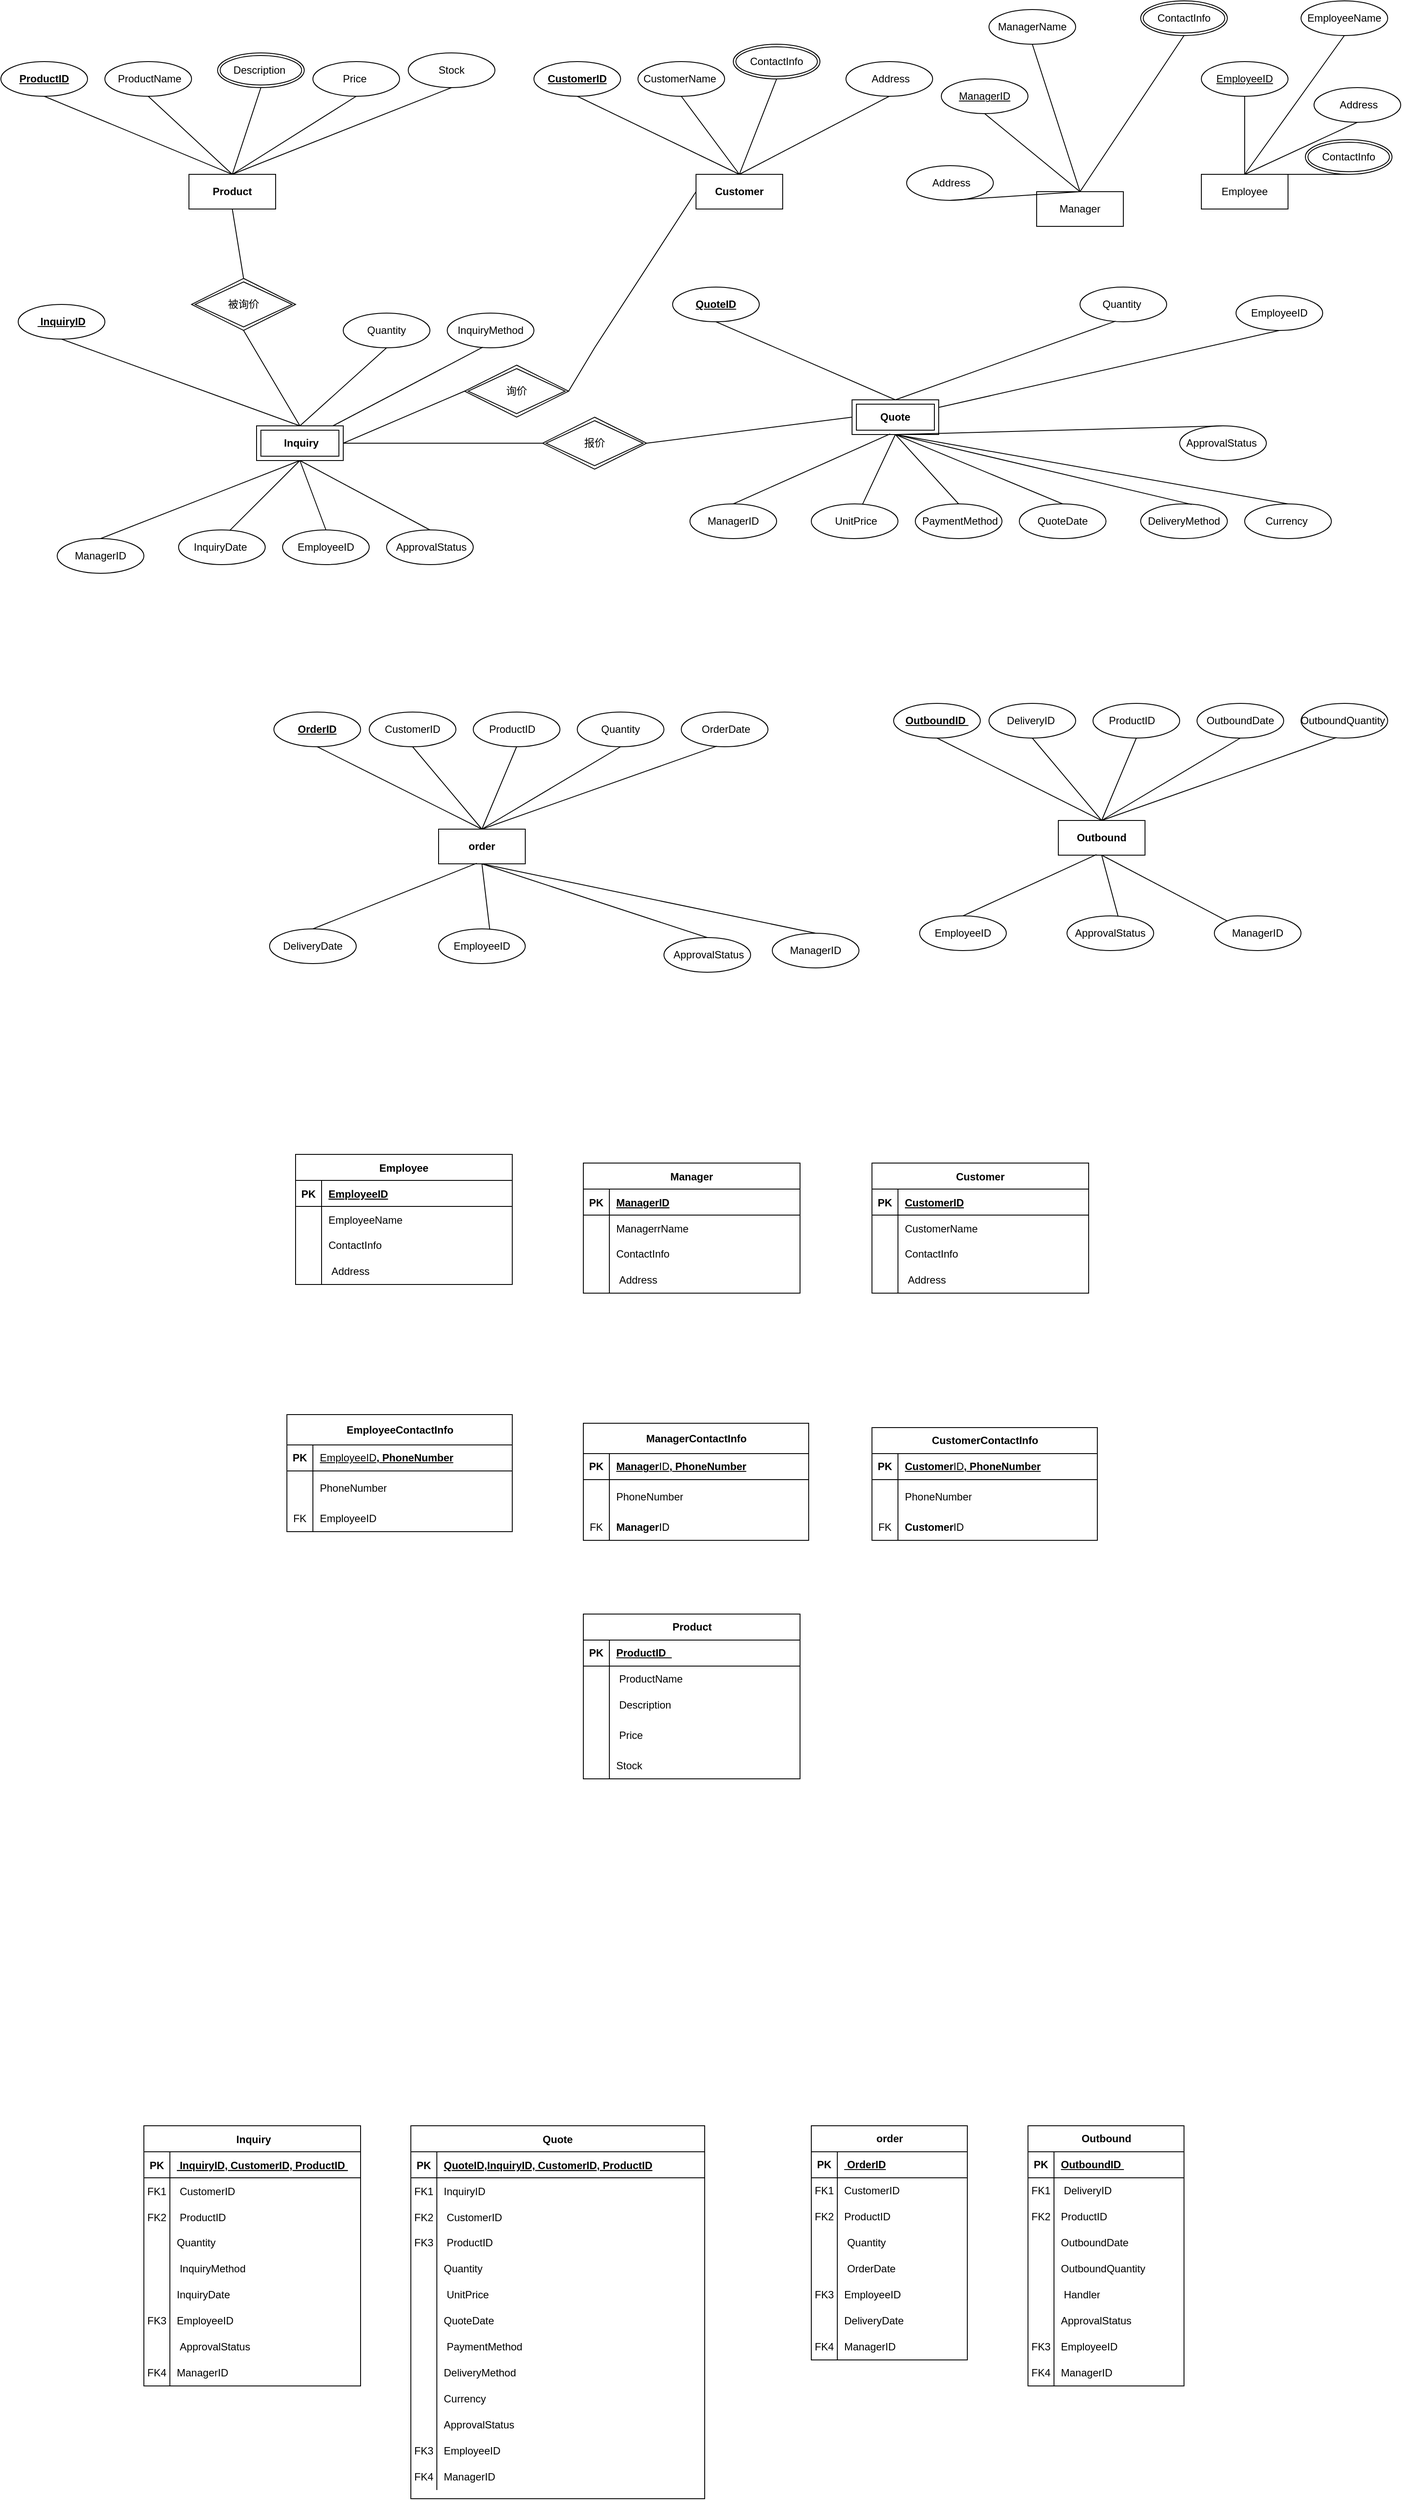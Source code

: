 <mxfile version="24.6.4" type="device">
  <diagram id="R2lEEEUBdFMjLlhIrx00" name="Page-1">
    <mxGraphModel dx="2922" dy="1502" grid="1" gridSize="10" guides="1" tooltips="1" connect="1" arrows="1" fold="1" page="1" pageScale="1" pageWidth="1654" pageHeight="1169" math="0" shadow="0" extFonts="Permanent Marker^https://fonts.googleapis.com/css?family=Permanent+Marker">
      <root>
        <mxCell id="0" />
        <mxCell id="1" parent="0" />
        <mxCell id="C-vyLk0tnHw3VtMMgP7b-2" value=" Inquiry" style="shape=table;startSize=30;container=1;collapsible=1;childLayout=tableLayout;fixedRows=1;rowLines=0;fontStyle=1;align=center;resizeLast=1;" parent="1" vertex="1">
          <mxGeometry x="190" y="2470" width="250" height="300" as="geometry" />
        </mxCell>
        <mxCell id="C-vyLk0tnHw3VtMMgP7b-3" value="" style="shape=partialRectangle;collapsible=0;dropTarget=0;pointerEvents=0;fillColor=none;points=[[0,0.5],[1,0.5]];portConstraint=eastwest;top=0;left=0;right=0;bottom=1;" parent="C-vyLk0tnHw3VtMMgP7b-2" vertex="1">
          <mxGeometry y="30" width="250" height="30" as="geometry" />
        </mxCell>
        <mxCell id="C-vyLk0tnHw3VtMMgP7b-4" value="PK" style="shape=partialRectangle;overflow=hidden;connectable=0;fillColor=none;top=0;left=0;bottom=0;right=0;fontStyle=1;" parent="C-vyLk0tnHw3VtMMgP7b-3" vertex="1">
          <mxGeometry width="30" height="30" as="geometry">
            <mxRectangle width="30" height="30" as="alternateBounds" />
          </mxGeometry>
        </mxCell>
        <mxCell id="C-vyLk0tnHw3VtMMgP7b-5" value=" InquiryID, CustomerID, ProductID " style="shape=partialRectangle;overflow=hidden;connectable=0;fillColor=none;top=0;left=0;bottom=0;right=0;align=left;spacingLeft=6;fontStyle=5;" parent="C-vyLk0tnHw3VtMMgP7b-3" vertex="1">
          <mxGeometry x="30" width="220" height="30" as="geometry">
            <mxRectangle width="220" height="30" as="alternateBounds" />
          </mxGeometry>
        </mxCell>
        <mxCell id="C-vyLk0tnHw3VtMMgP7b-6" value="" style="shape=partialRectangle;collapsible=0;dropTarget=0;pointerEvents=0;fillColor=none;points=[[0,0.5],[1,0.5]];portConstraint=eastwest;top=0;left=0;right=0;bottom=0;" parent="C-vyLk0tnHw3VtMMgP7b-2" vertex="1">
          <mxGeometry y="60" width="250" height="30" as="geometry" />
        </mxCell>
        <mxCell id="C-vyLk0tnHw3VtMMgP7b-7" value="FK1" style="shape=partialRectangle;overflow=hidden;connectable=0;fillColor=none;top=0;left=0;bottom=0;right=0;" parent="C-vyLk0tnHw3VtMMgP7b-6" vertex="1">
          <mxGeometry width="30" height="30" as="geometry">
            <mxRectangle width="30" height="30" as="alternateBounds" />
          </mxGeometry>
        </mxCell>
        <mxCell id="C-vyLk0tnHw3VtMMgP7b-8" value=" CustomerID" style="shape=partialRectangle;overflow=hidden;connectable=0;fillColor=none;top=0;left=0;bottom=0;right=0;align=left;spacingLeft=6;" parent="C-vyLk0tnHw3VtMMgP7b-6" vertex="1">
          <mxGeometry x="30" width="220" height="30" as="geometry">
            <mxRectangle width="220" height="30" as="alternateBounds" />
          </mxGeometry>
        </mxCell>
        <mxCell id="C-vyLk0tnHw3VtMMgP7b-9" value="" style="shape=partialRectangle;collapsible=0;dropTarget=0;pointerEvents=0;fillColor=none;points=[[0,0.5],[1,0.5]];portConstraint=eastwest;top=0;left=0;right=0;bottom=0;" parent="C-vyLk0tnHw3VtMMgP7b-2" vertex="1">
          <mxGeometry y="90" width="250" height="30" as="geometry" />
        </mxCell>
        <mxCell id="C-vyLk0tnHw3VtMMgP7b-10" value="FK2" style="shape=partialRectangle;overflow=hidden;connectable=0;fillColor=none;top=0;left=0;bottom=0;right=0;" parent="C-vyLk0tnHw3VtMMgP7b-9" vertex="1">
          <mxGeometry width="30" height="30" as="geometry">
            <mxRectangle width="30" height="30" as="alternateBounds" />
          </mxGeometry>
        </mxCell>
        <mxCell id="C-vyLk0tnHw3VtMMgP7b-11" value=" ProductID " style="shape=partialRectangle;overflow=hidden;connectable=0;fillColor=none;top=0;left=0;bottom=0;right=0;align=left;spacingLeft=6;" parent="C-vyLk0tnHw3VtMMgP7b-9" vertex="1">
          <mxGeometry x="30" width="220" height="30" as="geometry">
            <mxRectangle width="220" height="30" as="alternateBounds" />
          </mxGeometry>
        </mxCell>
        <mxCell id="hbMJ5xTbXBLtE4wtiRlI-1" value="" style="shape=tableRow;horizontal=0;startSize=0;swimlaneHead=0;swimlaneBody=0;fillColor=none;collapsible=0;dropTarget=0;points=[[0,0.5],[1,0.5]];portConstraint=eastwest;top=0;left=0;right=0;bottom=0;" vertex="1" parent="C-vyLk0tnHw3VtMMgP7b-2">
          <mxGeometry y="120" width="250" height="30" as="geometry" />
        </mxCell>
        <mxCell id="hbMJ5xTbXBLtE4wtiRlI-2" value="" style="shape=partialRectangle;connectable=0;fillColor=none;top=0;left=0;bottom=0;right=0;fontStyle=0;overflow=hidden;whiteSpace=wrap;html=1;" vertex="1" parent="hbMJ5xTbXBLtE4wtiRlI-1">
          <mxGeometry width="30" height="30" as="geometry">
            <mxRectangle width="30" height="30" as="alternateBounds" />
          </mxGeometry>
        </mxCell>
        <mxCell id="hbMJ5xTbXBLtE4wtiRlI-3" value="Quantity&amp;nbsp;" style="shape=partialRectangle;connectable=0;fillColor=none;top=0;left=0;bottom=0;right=0;align=left;spacingLeft=6;fontStyle=0;overflow=hidden;whiteSpace=wrap;html=1;" vertex="1" parent="hbMJ5xTbXBLtE4wtiRlI-1">
          <mxGeometry x="30" width="220" height="30" as="geometry">
            <mxRectangle width="220" height="30" as="alternateBounds" />
          </mxGeometry>
        </mxCell>
        <mxCell id="hbMJ5xTbXBLtE4wtiRlI-4" value="" style="shape=tableRow;horizontal=0;startSize=0;swimlaneHead=0;swimlaneBody=0;fillColor=none;collapsible=0;dropTarget=0;points=[[0,0.5],[1,0.5]];portConstraint=eastwest;top=0;left=0;right=0;bottom=0;" vertex="1" parent="C-vyLk0tnHw3VtMMgP7b-2">
          <mxGeometry y="150" width="250" height="30" as="geometry" />
        </mxCell>
        <mxCell id="hbMJ5xTbXBLtE4wtiRlI-5" value="" style="shape=partialRectangle;connectable=0;fillColor=none;top=0;left=0;bottom=0;right=0;fontStyle=0;overflow=hidden;whiteSpace=wrap;html=1;" vertex="1" parent="hbMJ5xTbXBLtE4wtiRlI-4">
          <mxGeometry width="30" height="30" as="geometry">
            <mxRectangle width="30" height="30" as="alternateBounds" />
          </mxGeometry>
        </mxCell>
        <mxCell id="hbMJ5xTbXBLtE4wtiRlI-6" value="&amp;nbsp;InquiryMethod&amp;nbsp;" style="shape=partialRectangle;connectable=0;fillColor=none;top=0;left=0;bottom=0;right=0;align=left;spacingLeft=6;fontStyle=0;overflow=hidden;whiteSpace=wrap;html=1;" vertex="1" parent="hbMJ5xTbXBLtE4wtiRlI-4">
          <mxGeometry x="30" width="220" height="30" as="geometry">
            <mxRectangle width="220" height="30" as="alternateBounds" />
          </mxGeometry>
        </mxCell>
        <mxCell id="hbMJ5xTbXBLtE4wtiRlI-7" value="" style="shape=tableRow;horizontal=0;startSize=0;swimlaneHead=0;swimlaneBody=0;fillColor=none;collapsible=0;dropTarget=0;points=[[0,0.5],[1,0.5]];portConstraint=eastwest;top=0;left=0;right=0;bottom=0;" vertex="1" parent="C-vyLk0tnHw3VtMMgP7b-2">
          <mxGeometry y="180" width="250" height="30" as="geometry" />
        </mxCell>
        <mxCell id="hbMJ5xTbXBLtE4wtiRlI-8" value="" style="shape=partialRectangle;connectable=0;fillColor=none;top=0;left=0;bottom=0;right=0;fontStyle=0;overflow=hidden;whiteSpace=wrap;html=1;" vertex="1" parent="hbMJ5xTbXBLtE4wtiRlI-7">
          <mxGeometry width="30" height="30" as="geometry">
            <mxRectangle width="30" height="30" as="alternateBounds" />
          </mxGeometry>
        </mxCell>
        <mxCell id="hbMJ5xTbXBLtE4wtiRlI-9" value="InquiryDate&amp;nbsp;" style="shape=partialRectangle;connectable=0;fillColor=none;top=0;left=0;bottom=0;right=0;align=left;spacingLeft=6;fontStyle=0;overflow=hidden;whiteSpace=wrap;html=1;" vertex="1" parent="hbMJ5xTbXBLtE4wtiRlI-7">
          <mxGeometry x="30" width="220" height="30" as="geometry">
            <mxRectangle width="220" height="30" as="alternateBounds" />
          </mxGeometry>
        </mxCell>
        <mxCell id="hbMJ5xTbXBLtE4wtiRlI-10" value="" style="shape=tableRow;horizontal=0;startSize=0;swimlaneHead=0;swimlaneBody=0;fillColor=none;collapsible=0;dropTarget=0;points=[[0,0.5],[1,0.5]];portConstraint=eastwest;top=0;left=0;right=0;bottom=0;" vertex="1" parent="C-vyLk0tnHw3VtMMgP7b-2">
          <mxGeometry y="210" width="250" height="30" as="geometry" />
        </mxCell>
        <mxCell id="hbMJ5xTbXBLtE4wtiRlI-11" value="FK3" style="shape=partialRectangle;connectable=0;fillColor=none;top=0;left=0;bottom=0;right=0;fontStyle=0;overflow=hidden;whiteSpace=wrap;html=1;" vertex="1" parent="hbMJ5xTbXBLtE4wtiRlI-10">
          <mxGeometry width="30" height="30" as="geometry">
            <mxRectangle width="30" height="30" as="alternateBounds" />
          </mxGeometry>
        </mxCell>
        <mxCell id="hbMJ5xTbXBLtE4wtiRlI-12" value="&lt;span style=&quot;text-align: center;&quot;&gt;EmployeeID&lt;/span&gt;" style="shape=partialRectangle;connectable=0;fillColor=none;top=0;left=0;bottom=0;right=0;align=left;spacingLeft=6;fontStyle=0;overflow=hidden;whiteSpace=wrap;html=1;" vertex="1" parent="hbMJ5xTbXBLtE4wtiRlI-10">
          <mxGeometry x="30" width="220" height="30" as="geometry">
            <mxRectangle width="220" height="30" as="alternateBounds" />
          </mxGeometry>
        </mxCell>
        <mxCell id="hbMJ5xTbXBLtE4wtiRlI-13" value="" style="shape=tableRow;horizontal=0;startSize=0;swimlaneHead=0;swimlaneBody=0;fillColor=none;collapsible=0;dropTarget=0;points=[[0,0.5],[1,0.5]];portConstraint=eastwest;top=0;left=0;right=0;bottom=0;" vertex="1" parent="C-vyLk0tnHw3VtMMgP7b-2">
          <mxGeometry y="240" width="250" height="30" as="geometry" />
        </mxCell>
        <mxCell id="hbMJ5xTbXBLtE4wtiRlI-14" value="" style="shape=partialRectangle;connectable=0;fillColor=none;top=0;left=0;bottom=0;right=0;fontStyle=0;overflow=hidden;whiteSpace=wrap;html=1;" vertex="1" parent="hbMJ5xTbXBLtE4wtiRlI-13">
          <mxGeometry width="30" height="30" as="geometry">
            <mxRectangle width="30" height="30" as="alternateBounds" />
          </mxGeometry>
        </mxCell>
        <mxCell id="hbMJ5xTbXBLtE4wtiRlI-15" value="&amp;nbsp;ApprovalStatus" style="shape=partialRectangle;connectable=0;fillColor=none;top=0;left=0;bottom=0;right=0;align=left;spacingLeft=6;fontStyle=0;overflow=hidden;whiteSpace=wrap;html=1;" vertex="1" parent="hbMJ5xTbXBLtE4wtiRlI-13">
          <mxGeometry x="30" width="220" height="30" as="geometry">
            <mxRectangle width="220" height="30" as="alternateBounds" />
          </mxGeometry>
        </mxCell>
        <mxCell id="hbMJ5xTbXBLtE4wtiRlI-332" value="" style="shape=tableRow;horizontal=0;startSize=0;swimlaneHead=0;swimlaneBody=0;fillColor=none;collapsible=0;dropTarget=0;points=[[0,0.5],[1,0.5]];portConstraint=eastwest;top=0;left=0;right=0;bottom=0;" vertex="1" parent="C-vyLk0tnHw3VtMMgP7b-2">
          <mxGeometry y="270" width="250" height="30" as="geometry" />
        </mxCell>
        <mxCell id="hbMJ5xTbXBLtE4wtiRlI-333" value="FK4" style="shape=partialRectangle;connectable=0;fillColor=none;top=0;left=0;bottom=0;right=0;fontStyle=0;overflow=hidden;whiteSpace=wrap;html=1;" vertex="1" parent="hbMJ5xTbXBLtE4wtiRlI-332">
          <mxGeometry width="30" height="30" as="geometry">
            <mxRectangle width="30" height="30" as="alternateBounds" />
          </mxGeometry>
        </mxCell>
        <mxCell id="hbMJ5xTbXBLtE4wtiRlI-334" value="&lt;span style=&quot;text-align: center;&quot;&gt;ManagerID&lt;/span&gt;" style="shape=partialRectangle;connectable=0;fillColor=none;top=0;left=0;bottom=0;right=0;align=left;spacingLeft=6;fontStyle=0;overflow=hidden;whiteSpace=wrap;html=1;" vertex="1" parent="hbMJ5xTbXBLtE4wtiRlI-332">
          <mxGeometry x="30" width="220" height="30" as="geometry">
            <mxRectangle width="220" height="30" as="alternateBounds" />
          </mxGeometry>
        </mxCell>
        <mxCell id="C-vyLk0tnHw3VtMMgP7b-13" value="Quote" style="shape=table;startSize=30;container=1;collapsible=1;childLayout=tableLayout;fixedRows=1;rowLines=0;fontStyle=1;align=center;resizeLast=1;" parent="1" vertex="1">
          <mxGeometry x="498" y="2470" width="339" height="430" as="geometry" />
        </mxCell>
        <mxCell id="C-vyLk0tnHw3VtMMgP7b-14" value="" style="shape=partialRectangle;collapsible=0;dropTarget=0;pointerEvents=0;fillColor=none;points=[[0,0.5],[1,0.5]];portConstraint=eastwest;top=0;left=0;right=0;bottom=1;" parent="C-vyLk0tnHw3VtMMgP7b-13" vertex="1">
          <mxGeometry y="30" width="339" height="30" as="geometry" />
        </mxCell>
        <mxCell id="C-vyLk0tnHw3VtMMgP7b-15" value="PK" style="shape=partialRectangle;overflow=hidden;connectable=0;fillColor=none;top=0;left=0;bottom=0;right=0;fontStyle=1;" parent="C-vyLk0tnHw3VtMMgP7b-14" vertex="1">
          <mxGeometry width="30" height="30" as="geometry">
            <mxRectangle width="30" height="30" as="alternateBounds" />
          </mxGeometry>
        </mxCell>
        <mxCell id="C-vyLk0tnHw3VtMMgP7b-16" value="QuoteID,InquiryID, CustomerID, ProductID" style="shape=partialRectangle;overflow=hidden;connectable=0;fillColor=none;top=0;left=0;bottom=0;right=0;align=left;spacingLeft=6;fontStyle=5;" parent="C-vyLk0tnHw3VtMMgP7b-14" vertex="1">
          <mxGeometry x="30" width="309" height="30" as="geometry">
            <mxRectangle width="309" height="30" as="alternateBounds" />
          </mxGeometry>
        </mxCell>
        <mxCell id="C-vyLk0tnHw3VtMMgP7b-17" value="" style="shape=partialRectangle;collapsible=0;dropTarget=0;pointerEvents=0;fillColor=none;points=[[0,0.5],[1,0.5]];portConstraint=eastwest;top=0;left=0;right=0;bottom=0;" parent="C-vyLk0tnHw3VtMMgP7b-13" vertex="1">
          <mxGeometry y="60" width="339" height="30" as="geometry" />
        </mxCell>
        <mxCell id="C-vyLk0tnHw3VtMMgP7b-18" value="FK1" style="shape=partialRectangle;overflow=hidden;connectable=0;fillColor=none;top=0;left=0;bottom=0;right=0;" parent="C-vyLk0tnHw3VtMMgP7b-17" vertex="1">
          <mxGeometry width="30" height="30" as="geometry">
            <mxRectangle width="30" height="30" as="alternateBounds" />
          </mxGeometry>
        </mxCell>
        <mxCell id="C-vyLk0tnHw3VtMMgP7b-19" value="InquiryID" style="shape=partialRectangle;overflow=hidden;connectable=0;fillColor=none;top=0;left=0;bottom=0;right=0;align=left;spacingLeft=6;" parent="C-vyLk0tnHw3VtMMgP7b-17" vertex="1">
          <mxGeometry x="30" width="309" height="30" as="geometry">
            <mxRectangle width="309" height="30" as="alternateBounds" />
          </mxGeometry>
        </mxCell>
        <mxCell id="C-vyLk0tnHw3VtMMgP7b-20" value="" style="shape=partialRectangle;collapsible=0;dropTarget=0;pointerEvents=0;fillColor=none;points=[[0,0.5],[1,0.5]];portConstraint=eastwest;top=0;left=0;right=0;bottom=0;" parent="C-vyLk0tnHw3VtMMgP7b-13" vertex="1">
          <mxGeometry y="90" width="339" height="30" as="geometry" />
        </mxCell>
        <mxCell id="C-vyLk0tnHw3VtMMgP7b-21" value="FK2" style="shape=partialRectangle;overflow=hidden;connectable=0;fillColor=none;top=0;left=0;bottom=0;right=0;" parent="C-vyLk0tnHw3VtMMgP7b-20" vertex="1">
          <mxGeometry width="30" height="30" as="geometry">
            <mxRectangle width="30" height="30" as="alternateBounds" />
          </mxGeometry>
        </mxCell>
        <mxCell id="C-vyLk0tnHw3VtMMgP7b-22" value=" CustomerID" style="shape=partialRectangle;overflow=hidden;connectable=0;fillColor=none;top=0;left=0;bottom=0;right=0;align=left;spacingLeft=6;" parent="C-vyLk0tnHw3VtMMgP7b-20" vertex="1">
          <mxGeometry x="30" width="309" height="30" as="geometry">
            <mxRectangle width="309" height="30" as="alternateBounds" />
          </mxGeometry>
        </mxCell>
        <mxCell id="hbMJ5xTbXBLtE4wtiRlI-16" value="" style="shape=tableRow;horizontal=0;startSize=0;swimlaneHead=0;swimlaneBody=0;fillColor=none;collapsible=0;dropTarget=0;points=[[0,0.5],[1,0.5]];portConstraint=eastwest;top=0;left=0;right=0;bottom=0;" vertex="1" parent="C-vyLk0tnHw3VtMMgP7b-13">
          <mxGeometry y="120" width="339" height="30" as="geometry" />
        </mxCell>
        <mxCell id="hbMJ5xTbXBLtE4wtiRlI-17" value="&lt;span style=&quot;text-wrap: nowrap;&quot;&gt;FK3&lt;/span&gt;" style="shape=partialRectangle;connectable=0;fillColor=none;top=0;left=0;bottom=0;right=0;fontStyle=0;overflow=hidden;whiteSpace=wrap;html=1;" vertex="1" parent="hbMJ5xTbXBLtE4wtiRlI-16">
          <mxGeometry width="30" height="30" as="geometry">
            <mxRectangle width="30" height="30" as="alternateBounds" />
          </mxGeometry>
        </mxCell>
        <mxCell id="hbMJ5xTbXBLtE4wtiRlI-18" value="&amp;nbsp;ProductID" style="shape=partialRectangle;connectable=0;fillColor=none;top=0;left=0;bottom=0;right=0;align=left;spacingLeft=6;fontStyle=0;overflow=hidden;whiteSpace=wrap;html=1;" vertex="1" parent="hbMJ5xTbXBLtE4wtiRlI-16">
          <mxGeometry x="30" width="309" height="30" as="geometry">
            <mxRectangle width="309" height="30" as="alternateBounds" />
          </mxGeometry>
        </mxCell>
        <mxCell id="hbMJ5xTbXBLtE4wtiRlI-32" value="" style="shape=tableRow;horizontal=0;startSize=0;swimlaneHead=0;swimlaneBody=0;fillColor=none;collapsible=0;dropTarget=0;points=[[0,0.5],[1,0.5]];portConstraint=eastwest;top=0;left=0;right=0;bottom=0;" vertex="1" parent="C-vyLk0tnHw3VtMMgP7b-13">
          <mxGeometry y="150" width="339" height="30" as="geometry" />
        </mxCell>
        <mxCell id="hbMJ5xTbXBLtE4wtiRlI-33" value="" style="shape=partialRectangle;connectable=0;fillColor=none;top=0;left=0;bottom=0;right=0;fontStyle=0;overflow=hidden;whiteSpace=wrap;html=1;" vertex="1" parent="hbMJ5xTbXBLtE4wtiRlI-32">
          <mxGeometry width="30" height="30" as="geometry">
            <mxRectangle width="30" height="30" as="alternateBounds" />
          </mxGeometry>
        </mxCell>
        <mxCell id="hbMJ5xTbXBLtE4wtiRlI-34" value="Quantity&amp;nbsp;" style="shape=partialRectangle;connectable=0;fillColor=none;top=0;left=0;bottom=0;right=0;align=left;spacingLeft=6;fontStyle=0;overflow=hidden;whiteSpace=wrap;html=1;" vertex="1" parent="hbMJ5xTbXBLtE4wtiRlI-32">
          <mxGeometry x="30" width="309" height="30" as="geometry">
            <mxRectangle width="309" height="30" as="alternateBounds" />
          </mxGeometry>
        </mxCell>
        <mxCell id="hbMJ5xTbXBLtE4wtiRlI-35" value="" style="shape=tableRow;horizontal=0;startSize=0;swimlaneHead=0;swimlaneBody=0;fillColor=none;collapsible=0;dropTarget=0;points=[[0,0.5],[1,0.5]];portConstraint=eastwest;top=0;left=0;right=0;bottom=0;" vertex="1" parent="C-vyLk0tnHw3VtMMgP7b-13">
          <mxGeometry y="180" width="339" height="30" as="geometry" />
        </mxCell>
        <mxCell id="hbMJ5xTbXBLtE4wtiRlI-36" value="" style="shape=partialRectangle;connectable=0;fillColor=none;top=0;left=0;bottom=0;right=0;fontStyle=0;overflow=hidden;whiteSpace=wrap;html=1;" vertex="1" parent="hbMJ5xTbXBLtE4wtiRlI-35">
          <mxGeometry width="30" height="30" as="geometry">
            <mxRectangle width="30" height="30" as="alternateBounds" />
          </mxGeometry>
        </mxCell>
        <mxCell id="hbMJ5xTbXBLtE4wtiRlI-37" value="&amp;nbsp;UnitPrice" style="shape=partialRectangle;connectable=0;fillColor=none;top=0;left=0;bottom=0;right=0;align=left;spacingLeft=6;fontStyle=0;overflow=hidden;whiteSpace=wrap;html=1;" vertex="1" parent="hbMJ5xTbXBLtE4wtiRlI-35">
          <mxGeometry x="30" width="309" height="30" as="geometry">
            <mxRectangle width="309" height="30" as="alternateBounds" />
          </mxGeometry>
        </mxCell>
        <mxCell id="hbMJ5xTbXBLtE4wtiRlI-39" value="" style="shape=tableRow;horizontal=0;startSize=0;swimlaneHead=0;swimlaneBody=0;fillColor=none;collapsible=0;dropTarget=0;points=[[0,0.5],[1,0.5]];portConstraint=eastwest;top=0;left=0;right=0;bottom=0;" vertex="1" parent="C-vyLk0tnHw3VtMMgP7b-13">
          <mxGeometry y="210" width="339" height="30" as="geometry" />
        </mxCell>
        <mxCell id="hbMJ5xTbXBLtE4wtiRlI-40" value="" style="shape=partialRectangle;connectable=0;fillColor=none;top=0;left=0;bottom=0;right=0;fontStyle=0;overflow=hidden;whiteSpace=wrap;html=1;" vertex="1" parent="hbMJ5xTbXBLtE4wtiRlI-39">
          <mxGeometry width="30" height="30" as="geometry">
            <mxRectangle width="30" height="30" as="alternateBounds" />
          </mxGeometry>
        </mxCell>
        <mxCell id="hbMJ5xTbXBLtE4wtiRlI-41" value="QuoteDate" style="shape=partialRectangle;connectable=0;fillColor=none;top=0;left=0;bottom=0;right=0;align=left;spacingLeft=6;fontStyle=0;overflow=hidden;whiteSpace=wrap;html=1;" vertex="1" parent="hbMJ5xTbXBLtE4wtiRlI-39">
          <mxGeometry x="30" width="309" height="30" as="geometry">
            <mxRectangle width="309" height="30" as="alternateBounds" />
          </mxGeometry>
        </mxCell>
        <mxCell id="hbMJ5xTbXBLtE4wtiRlI-42" value="" style="shape=tableRow;horizontal=0;startSize=0;swimlaneHead=0;swimlaneBody=0;fillColor=none;collapsible=0;dropTarget=0;points=[[0,0.5],[1,0.5]];portConstraint=eastwest;top=0;left=0;right=0;bottom=0;" vertex="1" parent="C-vyLk0tnHw3VtMMgP7b-13">
          <mxGeometry y="240" width="339" height="30" as="geometry" />
        </mxCell>
        <mxCell id="hbMJ5xTbXBLtE4wtiRlI-43" value="" style="shape=partialRectangle;connectable=0;fillColor=none;top=0;left=0;bottom=0;right=0;fontStyle=0;overflow=hidden;whiteSpace=wrap;html=1;" vertex="1" parent="hbMJ5xTbXBLtE4wtiRlI-42">
          <mxGeometry width="30" height="30" as="geometry">
            <mxRectangle width="30" height="30" as="alternateBounds" />
          </mxGeometry>
        </mxCell>
        <mxCell id="hbMJ5xTbXBLtE4wtiRlI-44" value="&amp;nbsp;PaymentMethod" style="shape=partialRectangle;connectable=0;fillColor=none;top=0;left=0;bottom=0;right=0;align=left;spacingLeft=6;fontStyle=0;overflow=hidden;whiteSpace=wrap;html=1;" vertex="1" parent="hbMJ5xTbXBLtE4wtiRlI-42">
          <mxGeometry x="30" width="309" height="30" as="geometry">
            <mxRectangle width="309" height="30" as="alternateBounds" />
          </mxGeometry>
        </mxCell>
        <mxCell id="hbMJ5xTbXBLtE4wtiRlI-49" value="" style="shape=tableRow;horizontal=0;startSize=0;swimlaneHead=0;swimlaneBody=0;fillColor=none;collapsible=0;dropTarget=0;points=[[0,0.5],[1,0.5]];portConstraint=eastwest;top=0;left=0;right=0;bottom=0;" vertex="1" parent="C-vyLk0tnHw3VtMMgP7b-13">
          <mxGeometry y="270" width="339" height="30" as="geometry" />
        </mxCell>
        <mxCell id="hbMJ5xTbXBLtE4wtiRlI-50" value="" style="shape=partialRectangle;connectable=0;fillColor=none;top=0;left=0;bottom=0;right=0;fontStyle=0;overflow=hidden;whiteSpace=wrap;html=1;" vertex="1" parent="hbMJ5xTbXBLtE4wtiRlI-49">
          <mxGeometry width="30" height="30" as="geometry">
            <mxRectangle width="30" height="30" as="alternateBounds" />
          </mxGeometry>
        </mxCell>
        <mxCell id="hbMJ5xTbXBLtE4wtiRlI-51" value="DeliveryMethod" style="shape=partialRectangle;connectable=0;fillColor=none;top=0;left=0;bottom=0;right=0;align=left;spacingLeft=6;fontStyle=0;overflow=hidden;whiteSpace=wrap;html=1;" vertex="1" parent="hbMJ5xTbXBLtE4wtiRlI-49">
          <mxGeometry x="30" width="309" height="30" as="geometry">
            <mxRectangle width="309" height="30" as="alternateBounds" />
          </mxGeometry>
        </mxCell>
        <mxCell id="hbMJ5xTbXBLtE4wtiRlI-52" value="" style="shape=tableRow;horizontal=0;startSize=0;swimlaneHead=0;swimlaneBody=0;fillColor=none;collapsible=0;dropTarget=0;points=[[0,0.5],[1,0.5]];portConstraint=eastwest;top=0;left=0;right=0;bottom=0;" vertex="1" parent="C-vyLk0tnHw3VtMMgP7b-13">
          <mxGeometry y="300" width="339" height="30" as="geometry" />
        </mxCell>
        <mxCell id="hbMJ5xTbXBLtE4wtiRlI-53" value="" style="shape=partialRectangle;connectable=0;fillColor=none;top=0;left=0;bottom=0;right=0;fontStyle=0;overflow=hidden;whiteSpace=wrap;html=1;" vertex="1" parent="hbMJ5xTbXBLtE4wtiRlI-52">
          <mxGeometry width="30" height="30" as="geometry">
            <mxRectangle width="30" height="30" as="alternateBounds" />
          </mxGeometry>
        </mxCell>
        <mxCell id="hbMJ5xTbXBLtE4wtiRlI-54" value="Currency&amp;nbsp;" style="shape=partialRectangle;connectable=0;fillColor=none;top=0;left=0;bottom=0;right=0;align=left;spacingLeft=6;fontStyle=0;overflow=hidden;whiteSpace=wrap;html=1;" vertex="1" parent="hbMJ5xTbXBLtE4wtiRlI-52">
          <mxGeometry x="30" width="309" height="30" as="geometry">
            <mxRectangle width="309" height="30" as="alternateBounds" />
          </mxGeometry>
        </mxCell>
        <mxCell id="hbMJ5xTbXBLtE4wtiRlI-55" value="" style="shape=tableRow;horizontal=0;startSize=0;swimlaneHead=0;swimlaneBody=0;fillColor=none;collapsible=0;dropTarget=0;points=[[0,0.5],[1,0.5]];portConstraint=eastwest;top=0;left=0;right=0;bottom=0;" vertex="1" parent="C-vyLk0tnHw3VtMMgP7b-13">
          <mxGeometry y="330" width="339" height="30" as="geometry" />
        </mxCell>
        <mxCell id="hbMJ5xTbXBLtE4wtiRlI-56" value="" style="shape=partialRectangle;connectable=0;fillColor=none;top=0;left=0;bottom=0;right=0;fontStyle=0;overflow=hidden;whiteSpace=wrap;html=1;" vertex="1" parent="hbMJ5xTbXBLtE4wtiRlI-55">
          <mxGeometry width="30" height="30" as="geometry">
            <mxRectangle width="30" height="30" as="alternateBounds" />
          </mxGeometry>
        </mxCell>
        <mxCell id="hbMJ5xTbXBLtE4wtiRlI-57" value="ApprovalStatus&amp;nbsp;" style="shape=partialRectangle;connectable=0;fillColor=none;top=0;left=0;bottom=0;right=0;align=left;spacingLeft=6;fontStyle=0;overflow=hidden;whiteSpace=wrap;html=1;" vertex="1" parent="hbMJ5xTbXBLtE4wtiRlI-55">
          <mxGeometry x="30" width="309" height="30" as="geometry">
            <mxRectangle width="309" height="30" as="alternateBounds" />
          </mxGeometry>
        </mxCell>
        <mxCell id="hbMJ5xTbXBLtE4wtiRlI-58" value="" style="shape=tableRow;horizontal=0;startSize=0;swimlaneHead=0;swimlaneBody=0;fillColor=none;collapsible=0;dropTarget=0;points=[[0,0.5],[1,0.5]];portConstraint=eastwest;top=0;left=0;right=0;bottom=0;" vertex="1" parent="C-vyLk0tnHw3VtMMgP7b-13">
          <mxGeometry y="360" width="339" height="30" as="geometry" />
        </mxCell>
        <mxCell id="hbMJ5xTbXBLtE4wtiRlI-59" value="FK3" style="shape=partialRectangle;connectable=0;fillColor=none;top=0;left=0;bottom=0;right=0;fontStyle=0;overflow=hidden;whiteSpace=wrap;html=1;" vertex="1" parent="hbMJ5xTbXBLtE4wtiRlI-58">
          <mxGeometry width="30" height="30" as="geometry">
            <mxRectangle width="30" height="30" as="alternateBounds" />
          </mxGeometry>
        </mxCell>
        <mxCell id="hbMJ5xTbXBLtE4wtiRlI-60" value="&lt;span style=&quot;text-align: center;&quot;&gt;EmployeeID&lt;/span&gt;" style="shape=partialRectangle;connectable=0;fillColor=none;top=0;left=0;bottom=0;right=0;align=left;spacingLeft=6;fontStyle=0;overflow=hidden;whiteSpace=wrap;html=1;" vertex="1" parent="hbMJ5xTbXBLtE4wtiRlI-58">
          <mxGeometry x="30" width="309" height="30" as="geometry">
            <mxRectangle width="309" height="30" as="alternateBounds" />
          </mxGeometry>
        </mxCell>
        <mxCell id="hbMJ5xTbXBLtE4wtiRlI-384" value="" style="shape=tableRow;horizontal=0;startSize=0;swimlaneHead=0;swimlaneBody=0;fillColor=none;collapsible=0;dropTarget=0;points=[[0,0.5],[1,0.5]];portConstraint=eastwest;top=0;left=0;right=0;bottom=0;" vertex="1" parent="C-vyLk0tnHw3VtMMgP7b-13">
          <mxGeometry y="390" width="339" height="30" as="geometry" />
        </mxCell>
        <mxCell id="hbMJ5xTbXBLtE4wtiRlI-385" value="FK4" style="shape=partialRectangle;connectable=0;fillColor=none;top=0;left=0;bottom=0;right=0;fontStyle=0;overflow=hidden;whiteSpace=wrap;html=1;" vertex="1" parent="hbMJ5xTbXBLtE4wtiRlI-384">
          <mxGeometry width="30" height="30" as="geometry">
            <mxRectangle width="30" height="30" as="alternateBounds" />
          </mxGeometry>
        </mxCell>
        <mxCell id="hbMJ5xTbXBLtE4wtiRlI-386" value="&lt;span style=&quot;text-align: center;&quot;&gt;ManagerID&lt;/span&gt;" style="shape=partialRectangle;connectable=0;fillColor=none;top=0;left=0;bottom=0;right=0;align=left;spacingLeft=6;fontStyle=0;overflow=hidden;whiteSpace=wrap;html=1;" vertex="1" parent="hbMJ5xTbXBLtE4wtiRlI-384">
          <mxGeometry x="30" width="309" height="30" as="geometry">
            <mxRectangle width="309" height="30" as="alternateBounds" />
          </mxGeometry>
        </mxCell>
        <mxCell id="C-vyLk0tnHw3VtMMgP7b-23" value="Customer" style="shape=table;startSize=30;container=1;collapsible=1;childLayout=tableLayout;fixedRows=1;rowLines=0;fontStyle=1;align=center;resizeLast=1;" parent="1" vertex="1">
          <mxGeometry x="1030" y="1360" width="250" height="150" as="geometry" />
        </mxCell>
        <mxCell id="C-vyLk0tnHw3VtMMgP7b-24" value="" style="shape=partialRectangle;collapsible=0;dropTarget=0;pointerEvents=0;fillColor=none;points=[[0,0.5],[1,0.5]];portConstraint=eastwest;top=0;left=0;right=0;bottom=1;" parent="C-vyLk0tnHw3VtMMgP7b-23" vertex="1">
          <mxGeometry y="30" width="250" height="30" as="geometry" />
        </mxCell>
        <mxCell id="C-vyLk0tnHw3VtMMgP7b-25" value="PK" style="shape=partialRectangle;overflow=hidden;connectable=0;fillColor=none;top=0;left=0;bottom=0;right=0;fontStyle=1;" parent="C-vyLk0tnHw3VtMMgP7b-24" vertex="1">
          <mxGeometry width="30" height="30" as="geometry">
            <mxRectangle width="30" height="30" as="alternateBounds" />
          </mxGeometry>
        </mxCell>
        <mxCell id="C-vyLk0tnHw3VtMMgP7b-26" value="CustomerID" style="shape=partialRectangle;overflow=hidden;connectable=0;fillColor=none;top=0;left=0;bottom=0;right=0;align=left;spacingLeft=6;fontStyle=5;" parent="C-vyLk0tnHw3VtMMgP7b-24" vertex="1">
          <mxGeometry x="30" width="220" height="30" as="geometry">
            <mxRectangle width="220" height="30" as="alternateBounds" />
          </mxGeometry>
        </mxCell>
        <mxCell id="C-vyLk0tnHw3VtMMgP7b-27" value="" style="shape=partialRectangle;collapsible=0;dropTarget=0;pointerEvents=0;fillColor=none;points=[[0,0.5],[1,0.5]];portConstraint=eastwest;top=0;left=0;right=0;bottom=0;" parent="C-vyLk0tnHw3VtMMgP7b-23" vertex="1">
          <mxGeometry y="60" width="250" height="30" as="geometry" />
        </mxCell>
        <mxCell id="C-vyLk0tnHw3VtMMgP7b-28" value="" style="shape=partialRectangle;overflow=hidden;connectable=0;fillColor=none;top=0;left=0;bottom=0;right=0;" parent="C-vyLk0tnHw3VtMMgP7b-27" vertex="1">
          <mxGeometry width="30" height="30" as="geometry">
            <mxRectangle width="30" height="30" as="alternateBounds" />
          </mxGeometry>
        </mxCell>
        <mxCell id="C-vyLk0tnHw3VtMMgP7b-29" value="CustomerName " style="shape=partialRectangle;overflow=hidden;connectable=0;fillColor=none;top=0;left=0;bottom=0;right=0;align=left;spacingLeft=6;" parent="C-vyLk0tnHw3VtMMgP7b-27" vertex="1">
          <mxGeometry x="30" width="220" height="30" as="geometry">
            <mxRectangle width="220" height="30" as="alternateBounds" />
          </mxGeometry>
        </mxCell>
        <mxCell id="dcTL-hpjy49DjgImQ7TW-31" value="" style="shape=tableRow;horizontal=0;startSize=0;swimlaneHead=0;swimlaneBody=0;fillColor=none;collapsible=0;dropTarget=0;points=[[0,0.5],[1,0.5]];portConstraint=eastwest;top=0;left=0;right=0;bottom=0;" parent="C-vyLk0tnHw3VtMMgP7b-23" vertex="1">
          <mxGeometry y="90" width="250" height="30" as="geometry" />
        </mxCell>
        <mxCell id="dcTL-hpjy49DjgImQ7TW-32" value="" style="shape=partialRectangle;connectable=0;fillColor=none;top=0;left=0;bottom=0;right=0;fontStyle=0;overflow=hidden;whiteSpace=wrap;html=1;" parent="dcTL-hpjy49DjgImQ7TW-31" vertex="1">
          <mxGeometry width="30" height="30" as="geometry">
            <mxRectangle width="30" height="30" as="alternateBounds" />
          </mxGeometry>
        </mxCell>
        <mxCell id="dcTL-hpjy49DjgImQ7TW-33" value="ContactInfo&amp;nbsp;&amp;nbsp;" style="shape=partialRectangle;connectable=0;fillColor=none;top=0;left=0;bottom=0;right=0;align=left;spacingLeft=6;fontStyle=0;overflow=hidden;whiteSpace=wrap;html=1;" parent="dcTL-hpjy49DjgImQ7TW-31" vertex="1">
          <mxGeometry x="30" width="220" height="30" as="geometry">
            <mxRectangle width="220" height="30" as="alternateBounds" />
          </mxGeometry>
        </mxCell>
        <mxCell id="dcTL-hpjy49DjgImQ7TW-48" value="" style="shape=tableRow;horizontal=0;startSize=0;swimlaneHead=0;swimlaneBody=0;fillColor=none;collapsible=0;dropTarget=0;points=[[0,0.5],[1,0.5]];portConstraint=eastwest;top=0;left=0;right=0;bottom=0;" parent="C-vyLk0tnHw3VtMMgP7b-23" vertex="1">
          <mxGeometry y="120" width="250" height="30" as="geometry" />
        </mxCell>
        <mxCell id="dcTL-hpjy49DjgImQ7TW-49" value="" style="shape=partialRectangle;connectable=0;fillColor=none;top=0;left=0;bottom=0;right=0;fontStyle=0;overflow=hidden;whiteSpace=wrap;html=1;" parent="dcTL-hpjy49DjgImQ7TW-48" vertex="1">
          <mxGeometry width="30" height="30" as="geometry">
            <mxRectangle width="30" height="30" as="alternateBounds" />
          </mxGeometry>
        </mxCell>
        <mxCell id="dcTL-hpjy49DjgImQ7TW-50" value="&amp;nbsp;Address&amp;nbsp; &amp;nbsp;&amp;nbsp;" style="shape=partialRectangle;connectable=0;fillColor=none;top=0;left=0;bottom=0;right=0;align=left;spacingLeft=6;fontStyle=0;overflow=hidden;whiteSpace=wrap;html=1;" parent="dcTL-hpjy49DjgImQ7TW-48" vertex="1">
          <mxGeometry x="30" width="220" height="30" as="geometry">
            <mxRectangle width="220" height="30" as="alternateBounds" />
          </mxGeometry>
        </mxCell>
        <mxCell id="dcTL-hpjy49DjgImQ7TW-6" value="Product" style="shape=table;startSize=30;container=1;collapsible=1;childLayout=tableLayout;fixedRows=1;rowLines=0;fontStyle=1;align=center;resizeLast=1;html=1;" parent="1" vertex="1">
          <mxGeometry x="697" y="1880" width="250" height="190" as="geometry" />
        </mxCell>
        <mxCell id="dcTL-hpjy49DjgImQ7TW-7" value="" style="shape=tableRow;horizontal=0;startSize=0;swimlaneHead=0;swimlaneBody=0;fillColor=none;collapsible=0;dropTarget=0;points=[[0,0.5],[1,0.5]];portConstraint=eastwest;top=0;left=0;right=0;bottom=1;" parent="dcTL-hpjy49DjgImQ7TW-6" vertex="1">
          <mxGeometry y="30" width="250" height="30" as="geometry" />
        </mxCell>
        <mxCell id="dcTL-hpjy49DjgImQ7TW-8" value="PK" style="shape=partialRectangle;connectable=0;fillColor=none;top=0;left=0;bottom=0;right=0;fontStyle=1;overflow=hidden;whiteSpace=wrap;html=1;" parent="dcTL-hpjy49DjgImQ7TW-7" vertex="1">
          <mxGeometry width="30" height="30" as="geometry">
            <mxRectangle width="30" height="30" as="alternateBounds" />
          </mxGeometry>
        </mxCell>
        <mxCell id="dcTL-hpjy49DjgImQ7TW-9" value="ProductID&amp;nbsp;&amp;nbsp;" style="shape=partialRectangle;connectable=0;fillColor=none;top=0;left=0;bottom=0;right=0;align=left;spacingLeft=6;fontStyle=5;overflow=hidden;whiteSpace=wrap;html=1;" parent="dcTL-hpjy49DjgImQ7TW-7" vertex="1">
          <mxGeometry x="30" width="220" height="30" as="geometry">
            <mxRectangle width="220" height="30" as="alternateBounds" />
          </mxGeometry>
        </mxCell>
        <mxCell id="dcTL-hpjy49DjgImQ7TW-10" value="" style="shape=tableRow;horizontal=0;startSize=0;swimlaneHead=0;swimlaneBody=0;fillColor=none;collapsible=0;dropTarget=0;points=[[0,0.5],[1,0.5]];portConstraint=eastwest;top=0;left=0;right=0;bottom=0;" parent="dcTL-hpjy49DjgImQ7TW-6" vertex="1">
          <mxGeometry y="60" width="250" height="30" as="geometry" />
        </mxCell>
        <mxCell id="dcTL-hpjy49DjgImQ7TW-11" value="" style="shape=partialRectangle;connectable=0;fillColor=none;top=0;left=0;bottom=0;right=0;editable=1;overflow=hidden;whiteSpace=wrap;html=1;" parent="dcTL-hpjy49DjgImQ7TW-10" vertex="1">
          <mxGeometry width="30" height="30" as="geometry">
            <mxRectangle width="30" height="30" as="alternateBounds" />
          </mxGeometry>
        </mxCell>
        <mxCell id="dcTL-hpjy49DjgImQ7TW-12" value="&amp;nbsp;ProductName" style="shape=partialRectangle;connectable=0;fillColor=none;top=0;left=0;bottom=0;right=0;align=left;spacingLeft=6;overflow=hidden;whiteSpace=wrap;html=1;" parent="dcTL-hpjy49DjgImQ7TW-10" vertex="1">
          <mxGeometry x="30" width="220" height="30" as="geometry">
            <mxRectangle width="220" height="30" as="alternateBounds" />
          </mxGeometry>
        </mxCell>
        <mxCell id="dcTL-hpjy49DjgImQ7TW-13" value="" style="shape=tableRow;horizontal=0;startSize=0;swimlaneHead=0;swimlaneBody=0;fillColor=none;collapsible=0;dropTarget=0;points=[[0,0.5],[1,0.5]];portConstraint=eastwest;top=0;left=0;right=0;bottom=0;" parent="dcTL-hpjy49DjgImQ7TW-6" vertex="1">
          <mxGeometry y="90" width="250" height="30" as="geometry" />
        </mxCell>
        <mxCell id="dcTL-hpjy49DjgImQ7TW-14" value="" style="shape=partialRectangle;connectable=0;fillColor=none;top=0;left=0;bottom=0;right=0;editable=1;overflow=hidden;whiteSpace=wrap;html=1;" parent="dcTL-hpjy49DjgImQ7TW-13" vertex="1">
          <mxGeometry width="30" height="30" as="geometry">
            <mxRectangle width="30" height="30" as="alternateBounds" />
          </mxGeometry>
        </mxCell>
        <mxCell id="dcTL-hpjy49DjgImQ7TW-15" value="&amp;nbsp;Description&amp;nbsp;" style="shape=partialRectangle;connectable=0;fillColor=none;top=0;left=0;bottom=0;right=0;align=left;spacingLeft=6;overflow=hidden;whiteSpace=wrap;html=1;" parent="dcTL-hpjy49DjgImQ7TW-13" vertex="1">
          <mxGeometry x="30" width="220" height="30" as="geometry">
            <mxRectangle width="220" height="30" as="alternateBounds" />
          </mxGeometry>
        </mxCell>
        <mxCell id="dcTL-hpjy49DjgImQ7TW-16" value="" style="shape=tableRow;horizontal=0;startSize=0;swimlaneHead=0;swimlaneBody=0;fillColor=none;collapsible=0;dropTarget=0;points=[[0,0.5],[1,0.5]];portConstraint=eastwest;top=0;left=0;right=0;bottom=0;" parent="dcTL-hpjy49DjgImQ7TW-6" vertex="1">
          <mxGeometry y="120" width="250" height="40" as="geometry" />
        </mxCell>
        <mxCell id="dcTL-hpjy49DjgImQ7TW-17" value="" style="shape=partialRectangle;connectable=0;fillColor=none;top=0;left=0;bottom=0;right=0;editable=1;overflow=hidden;whiteSpace=wrap;html=1;" parent="dcTL-hpjy49DjgImQ7TW-16" vertex="1">
          <mxGeometry width="30" height="40" as="geometry">
            <mxRectangle width="30" height="40" as="alternateBounds" />
          </mxGeometry>
        </mxCell>
        <mxCell id="dcTL-hpjy49DjgImQ7TW-18" value="&amp;nbsp;Price&amp;nbsp;&amp;nbsp;" style="shape=partialRectangle;connectable=0;fillColor=none;top=0;left=0;bottom=0;right=0;align=left;spacingLeft=6;overflow=hidden;whiteSpace=wrap;html=1;" parent="dcTL-hpjy49DjgImQ7TW-16" vertex="1">
          <mxGeometry x="30" width="220" height="40" as="geometry">
            <mxRectangle width="220" height="40" as="alternateBounds" />
          </mxGeometry>
        </mxCell>
        <mxCell id="dcTL-hpjy49DjgImQ7TW-54" value="" style="shape=tableRow;horizontal=0;startSize=0;swimlaneHead=0;swimlaneBody=0;fillColor=none;collapsible=0;dropTarget=0;points=[[0,0.5],[1,0.5]];portConstraint=eastwest;top=0;left=0;right=0;bottom=0;" parent="dcTL-hpjy49DjgImQ7TW-6" vertex="1">
          <mxGeometry y="160" width="250" height="30" as="geometry" />
        </mxCell>
        <mxCell id="dcTL-hpjy49DjgImQ7TW-55" value="" style="shape=partialRectangle;connectable=0;fillColor=none;top=0;left=0;bottom=0;right=0;fontStyle=0;overflow=hidden;whiteSpace=wrap;html=1;" parent="dcTL-hpjy49DjgImQ7TW-54" vertex="1">
          <mxGeometry width="30" height="30" as="geometry">
            <mxRectangle width="30" height="30" as="alternateBounds" />
          </mxGeometry>
        </mxCell>
        <mxCell id="dcTL-hpjy49DjgImQ7TW-56" value="Stock&amp;nbsp;" style="shape=partialRectangle;connectable=0;fillColor=none;top=0;left=0;bottom=0;right=0;align=left;spacingLeft=6;fontStyle=0;overflow=hidden;whiteSpace=wrap;html=1;" parent="dcTL-hpjy49DjgImQ7TW-54" vertex="1">
          <mxGeometry x="30" width="220" height="30" as="geometry">
            <mxRectangle width="220" height="30" as="alternateBounds" />
          </mxGeometry>
        </mxCell>
        <mxCell id="hbMJ5xTbXBLtE4wtiRlI-61" value="order" style="shape=table;startSize=30;container=1;collapsible=1;childLayout=tableLayout;fixedRows=1;rowLines=0;fontStyle=1;align=center;resizeLast=1;html=1;" vertex="1" parent="1">
          <mxGeometry x="960" y="2470" width="180" height="270" as="geometry" />
        </mxCell>
        <mxCell id="hbMJ5xTbXBLtE4wtiRlI-62" value="" style="shape=tableRow;horizontal=0;startSize=0;swimlaneHead=0;swimlaneBody=0;fillColor=none;collapsible=0;dropTarget=0;points=[[0,0.5],[1,0.5]];portConstraint=eastwest;top=0;left=0;right=0;bottom=1;" vertex="1" parent="hbMJ5xTbXBLtE4wtiRlI-61">
          <mxGeometry y="30" width="180" height="30" as="geometry" />
        </mxCell>
        <mxCell id="hbMJ5xTbXBLtE4wtiRlI-63" value="PK" style="shape=partialRectangle;connectable=0;fillColor=none;top=0;left=0;bottom=0;right=0;fontStyle=1;overflow=hidden;whiteSpace=wrap;html=1;" vertex="1" parent="hbMJ5xTbXBLtE4wtiRlI-62">
          <mxGeometry width="30" height="30" as="geometry">
            <mxRectangle width="30" height="30" as="alternateBounds" />
          </mxGeometry>
        </mxCell>
        <mxCell id="hbMJ5xTbXBLtE4wtiRlI-64" value="&amp;nbsp;OrderID" style="shape=partialRectangle;connectable=0;fillColor=none;top=0;left=0;bottom=0;right=0;align=left;spacingLeft=6;fontStyle=5;overflow=hidden;whiteSpace=wrap;html=1;" vertex="1" parent="hbMJ5xTbXBLtE4wtiRlI-62">
          <mxGeometry x="30" width="150" height="30" as="geometry">
            <mxRectangle width="150" height="30" as="alternateBounds" />
          </mxGeometry>
        </mxCell>
        <mxCell id="hbMJ5xTbXBLtE4wtiRlI-65" value="" style="shape=tableRow;horizontal=0;startSize=0;swimlaneHead=0;swimlaneBody=0;fillColor=none;collapsible=0;dropTarget=0;points=[[0,0.5],[1,0.5]];portConstraint=eastwest;top=0;left=0;right=0;bottom=0;" vertex="1" parent="hbMJ5xTbXBLtE4wtiRlI-61">
          <mxGeometry y="60" width="180" height="30" as="geometry" />
        </mxCell>
        <mxCell id="hbMJ5xTbXBLtE4wtiRlI-66" value="FK1" style="shape=partialRectangle;connectable=0;fillColor=none;top=0;left=0;bottom=0;right=0;editable=1;overflow=hidden;whiteSpace=wrap;html=1;" vertex="1" parent="hbMJ5xTbXBLtE4wtiRlI-65">
          <mxGeometry width="30" height="30" as="geometry">
            <mxRectangle width="30" height="30" as="alternateBounds" />
          </mxGeometry>
        </mxCell>
        <mxCell id="hbMJ5xTbXBLtE4wtiRlI-67" value="CustomerID" style="shape=partialRectangle;connectable=0;fillColor=none;top=0;left=0;bottom=0;right=0;align=left;spacingLeft=6;overflow=hidden;whiteSpace=wrap;html=1;" vertex="1" parent="hbMJ5xTbXBLtE4wtiRlI-65">
          <mxGeometry x="30" width="150" height="30" as="geometry">
            <mxRectangle width="150" height="30" as="alternateBounds" />
          </mxGeometry>
        </mxCell>
        <mxCell id="hbMJ5xTbXBLtE4wtiRlI-68" value="" style="shape=tableRow;horizontal=0;startSize=0;swimlaneHead=0;swimlaneBody=0;fillColor=none;collapsible=0;dropTarget=0;points=[[0,0.5],[1,0.5]];portConstraint=eastwest;top=0;left=0;right=0;bottom=0;" vertex="1" parent="hbMJ5xTbXBLtE4wtiRlI-61">
          <mxGeometry y="90" width="180" height="30" as="geometry" />
        </mxCell>
        <mxCell id="hbMJ5xTbXBLtE4wtiRlI-69" value="FK2" style="shape=partialRectangle;connectable=0;fillColor=none;top=0;left=0;bottom=0;right=0;editable=1;overflow=hidden;whiteSpace=wrap;html=1;" vertex="1" parent="hbMJ5xTbXBLtE4wtiRlI-68">
          <mxGeometry width="30" height="30" as="geometry">
            <mxRectangle width="30" height="30" as="alternateBounds" />
          </mxGeometry>
        </mxCell>
        <mxCell id="hbMJ5xTbXBLtE4wtiRlI-70" value="ProductID&amp;nbsp; &amp;nbsp;" style="shape=partialRectangle;connectable=0;fillColor=none;top=0;left=0;bottom=0;right=0;align=left;spacingLeft=6;overflow=hidden;whiteSpace=wrap;html=1;" vertex="1" parent="hbMJ5xTbXBLtE4wtiRlI-68">
          <mxGeometry x="30" width="150" height="30" as="geometry">
            <mxRectangle width="150" height="30" as="alternateBounds" />
          </mxGeometry>
        </mxCell>
        <mxCell id="hbMJ5xTbXBLtE4wtiRlI-71" value="" style="shape=tableRow;horizontal=0;startSize=0;swimlaneHead=0;swimlaneBody=0;fillColor=none;collapsible=0;dropTarget=0;points=[[0,0.5],[1,0.5]];portConstraint=eastwest;top=0;left=0;right=0;bottom=0;" vertex="1" parent="hbMJ5xTbXBLtE4wtiRlI-61">
          <mxGeometry y="120" width="180" height="30" as="geometry" />
        </mxCell>
        <mxCell id="hbMJ5xTbXBLtE4wtiRlI-72" value="" style="shape=partialRectangle;connectable=0;fillColor=none;top=0;left=0;bottom=0;right=0;editable=1;overflow=hidden;whiteSpace=wrap;html=1;" vertex="1" parent="hbMJ5xTbXBLtE4wtiRlI-71">
          <mxGeometry width="30" height="30" as="geometry">
            <mxRectangle width="30" height="30" as="alternateBounds" />
          </mxGeometry>
        </mxCell>
        <mxCell id="hbMJ5xTbXBLtE4wtiRlI-73" value="&amp;nbsp;Quantity&amp;nbsp;" style="shape=partialRectangle;connectable=0;fillColor=none;top=0;left=0;bottom=0;right=0;align=left;spacingLeft=6;overflow=hidden;whiteSpace=wrap;html=1;" vertex="1" parent="hbMJ5xTbXBLtE4wtiRlI-71">
          <mxGeometry x="30" width="150" height="30" as="geometry">
            <mxRectangle width="150" height="30" as="alternateBounds" />
          </mxGeometry>
        </mxCell>
        <mxCell id="hbMJ5xTbXBLtE4wtiRlI-74" value="" style="shape=tableRow;horizontal=0;startSize=0;swimlaneHead=0;swimlaneBody=0;fillColor=none;collapsible=0;dropTarget=0;points=[[0,0.5],[1,0.5]];portConstraint=eastwest;top=0;left=0;right=0;bottom=0;" vertex="1" parent="hbMJ5xTbXBLtE4wtiRlI-61">
          <mxGeometry y="150" width="180" height="30" as="geometry" />
        </mxCell>
        <mxCell id="hbMJ5xTbXBLtE4wtiRlI-75" value="" style="shape=partialRectangle;connectable=0;fillColor=none;top=0;left=0;bottom=0;right=0;fontStyle=0;overflow=hidden;whiteSpace=wrap;html=1;" vertex="1" parent="hbMJ5xTbXBLtE4wtiRlI-74">
          <mxGeometry width="30" height="30" as="geometry">
            <mxRectangle width="30" height="30" as="alternateBounds" />
          </mxGeometry>
        </mxCell>
        <mxCell id="hbMJ5xTbXBLtE4wtiRlI-76" value="&amp;nbsp;OrderDate" style="shape=partialRectangle;connectable=0;fillColor=none;top=0;left=0;bottom=0;right=0;align=left;spacingLeft=6;fontStyle=0;overflow=hidden;whiteSpace=wrap;html=1;" vertex="1" parent="hbMJ5xTbXBLtE4wtiRlI-74">
          <mxGeometry x="30" width="150" height="30" as="geometry">
            <mxRectangle width="150" height="30" as="alternateBounds" />
          </mxGeometry>
        </mxCell>
        <mxCell id="hbMJ5xTbXBLtE4wtiRlI-345" value="" style="shape=tableRow;horizontal=0;startSize=0;swimlaneHead=0;swimlaneBody=0;fillColor=none;collapsible=0;dropTarget=0;points=[[0,0.5],[1,0.5]];portConstraint=eastwest;top=0;left=0;right=0;bottom=0;" vertex="1" parent="hbMJ5xTbXBLtE4wtiRlI-61">
          <mxGeometry y="180" width="180" height="30" as="geometry" />
        </mxCell>
        <mxCell id="hbMJ5xTbXBLtE4wtiRlI-346" value="FK3" style="shape=partialRectangle;connectable=0;fillColor=none;top=0;left=0;bottom=0;right=0;fontStyle=0;overflow=hidden;whiteSpace=wrap;html=1;" vertex="1" parent="hbMJ5xTbXBLtE4wtiRlI-345">
          <mxGeometry width="30" height="30" as="geometry">
            <mxRectangle width="30" height="30" as="alternateBounds" />
          </mxGeometry>
        </mxCell>
        <mxCell id="hbMJ5xTbXBLtE4wtiRlI-347" value="&lt;span style=&quot;text-align: center;&quot;&gt;EmployeeID&lt;/span&gt;" style="shape=partialRectangle;connectable=0;fillColor=none;top=0;left=0;bottom=0;right=0;align=left;spacingLeft=6;fontStyle=0;overflow=hidden;whiteSpace=wrap;html=1;" vertex="1" parent="hbMJ5xTbXBLtE4wtiRlI-345">
          <mxGeometry x="30" width="150" height="30" as="geometry">
            <mxRectangle width="150" height="30" as="alternateBounds" />
          </mxGeometry>
        </mxCell>
        <mxCell id="hbMJ5xTbXBLtE4wtiRlI-77" value="" style="shape=tableRow;horizontal=0;startSize=0;swimlaneHead=0;swimlaneBody=0;fillColor=none;collapsible=0;dropTarget=0;points=[[0,0.5],[1,0.5]];portConstraint=eastwest;top=0;left=0;right=0;bottom=0;" vertex="1" parent="hbMJ5xTbXBLtE4wtiRlI-61">
          <mxGeometry y="210" width="180" height="30" as="geometry" />
        </mxCell>
        <mxCell id="hbMJ5xTbXBLtE4wtiRlI-78" value="" style="shape=partialRectangle;connectable=0;fillColor=none;top=0;left=0;bottom=0;right=0;fontStyle=0;overflow=hidden;whiteSpace=wrap;html=1;" vertex="1" parent="hbMJ5xTbXBLtE4wtiRlI-77">
          <mxGeometry width="30" height="30" as="geometry">
            <mxRectangle width="30" height="30" as="alternateBounds" />
          </mxGeometry>
        </mxCell>
        <mxCell id="hbMJ5xTbXBLtE4wtiRlI-79" value="DeliveryDate" style="shape=partialRectangle;connectable=0;fillColor=none;top=0;left=0;bottom=0;right=0;align=left;spacingLeft=6;fontStyle=0;overflow=hidden;whiteSpace=wrap;html=1;" vertex="1" parent="hbMJ5xTbXBLtE4wtiRlI-77">
          <mxGeometry x="30" width="150" height="30" as="geometry">
            <mxRectangle width="150" height="30" as="alternateBounds" />
          </mxGeometry>
        </mxCell>
        <mxCell id="hbMJ5xTbXBLtE4wtiRlI-351" value="" style="shape=tableRow;horizontal=0;startSize=0;swimlaneHead=0;swimlaneBody=0;fillColor=none;collapsible=0;dropTarget=0;points=[[0,0.5],[1,0.5]];portConstraint=eastwest;top=0;left=0;right=0;bottom=0;" vertex="1" parent="hbMJ5xTbXBLtE4wtiRlI-61">
          <mxGeometry y="240" width="180" height="30" as="geometry" />
        </mxCell>
        <mxCell id="hbMJ5xTbXBLtE4wtiRlI-352" value="FK4" style="shape=partialRectangle;connectable=0;fillColor=none;top=0;left=0;bottom=0;right=0;fontStyle=0;overflow=hidden;whiteSpace=wrap;html=1;" vertex="1" parent="hbMJ5xTbXBLtE4wtiRlI-351">
          <mxGeometry width="30" height="30" as="geometry">
            <mxRectangle width="30" height="30" as="alternateBounds" />
          </mxGeometry>
        </mxCell>
        <mxCell id="hbMJ5xTbXBLtE4wtiRlI-353" value="&lt;span style=&quot;text-align: center;&quot;&gt;ManagerID&lt;/span&gt;" style="shape=partialRectangle;connectable=0;fillColor=none;top=0;left=0;bottom=0;right=0;align=left;spacingLeft=6;fontStyle=0;overflow=hidden;whiteSpace=wrap;html=1;" vertex="1" parent="hbMJ5xTbXBLtE4wtiRlI-351">
          <mxGeometry x="30" width="150" height="30" as="geometry">
            <mxRectangle width="150" height="30" as="alternateBounds" />
          </mxGeometry>
        </mxCell>
        <mxCell id="hbMJ5xTbXBLtE4wtiRlI-109" value="Outbound" style="shape=table;startSize=30;container=1;collapsible=1;childLayout=tableLayout;fixedRows=1;rowLines=0;fontStyle=1;align=center;resizeLast=1;html=1;" vertex="1" parent="1">
          <mxGeometry x="1210" y="2470" width="180" height="300" as="geometry" />
        </mxCell>
        <mxCell id="hbMJ5xTbXBLtE4wtiRlI-110" value="" style="shape=tableRow;horizontal=0;startSize=0;swimlaneHead=0;swimlaneBody=0;fillColor=none;collapsible=0;dropTarget=0;points=[[0,0.5],[1,0.5]];portConstraint=eastwest;top=0;left=0;right=0;bottom=1;" vertex="1" parent="hbMJ5xTbXBLtE4wtiRlI-109">
          <mxGeometry y="30" width="180" height="30" as="geometry" />
        </mxCell>
        <mxCell id="hbMJ5xTbXBLtE4wtiRlI-111" value="PK" style="shape=partialRectangle;connectable=0;fillColor=none;top=0;left=0;bottom=0;right=0;fontStyle=1;overflow=hidden;whiteSpace=wrap;html=1;" vertex="1" parent="hbMJ5xTbXBLtE4wtiRlI-110">
          <mxGeometry width="30" height="30" as="geometry">
            <mxRectangle width="30" height="30" as="alternateBounds" />
          </mxGeometry>
        </mxCell>
        <mxCell id="hbMJ5xTbXBLtE4wtiRlI-112" value="OutboundID&amp;nbsp;" style="shape=partialRectangle;connectable=0;fillColor=none;top=0;left=0;bottom=0;right=0;align=left;spacingLeft=6;fontStyle=5;overflow=hidden;whiteSpace=wrap;html=1;" vertex="1" parent="hbMJ5xTbXBLtE4wtiRlI-110">
          <mxGeometry x="30" width="150" height="30" as="geometry">
            <mxRectangle width="150" height="30" as="alternateBounds" />
          </mxGeometry>
        </mxCell>
        <mxCell id="hbMJ5xTbXBLtE4wtiRlI-113" value="" style="shape=tableRow;horizontal=0;startSize=0;swimlaneHead=0;swimlaneBody=0;fillColor=none;collapsible=0;dropTarget=0;points=[[0,0.5],[1,0.5]];portConstraint=eastwest;top=0;left=0;right=0;bottom=0;" vertex="1" parent="hbMJ5xTbXBLtE4wtiRlI-109">
          <mxGeometry y="60" width="180" height="30" as="geometry" />
        </mxCell>
        <mxCell id="hbMJ5xTbXBLtE4wtiRlI-114" value="FK1" style="shape=partialRectangle;connectable=0;fillColor=none;top=0;left=0;bottom=0;right=0;editable=1;overflow=hidden;whiteSpace=wrap;html=1;" vertex="1" parent="hbMJ5xTbXBLtE4wtiRlI-113">
          <mxGeometry width="30" height="30" as="geometry">
            <mxRectangle width="30" height="30" as="alternateBounds" />
          </mxGeometry>
        </mxCell>
        <mxCell id="hbMJ5xTbXBLtE4wtiRlI-115" value="&amp;nbsp;DeliveryID&amp;nbsp;&amp;nbsp;" style="shape=partialRectangle;connectable=0;fillColor=none;top=0;left=0;bottom=0;right=0;align=left;spacingLeft=6;overflow=hidden;whiteSpace=wrap;html=1;" vertex="1" parent="hbMJ5xTbXBLtE4wtiRlI-113">
          <mxGeometry x="30" width="150" height="30" as="geometry">
            <mxRectangle width="150" height="30" as="alternateBounds" />
          </mxGeometry>
        </mxCell>
        <mxCell id="hbMJ5xTbXBLtE4wtiRlI-116" value="" style="shape=tableRow;horizontal=0;startSize=0;swimlaneHead=0;swimlaneBody=0;fillColor=none;collapsible=0;dropTarget=0;points=[[0,0.5],[1,0.5]];portConstraint=eastwest;top=0;left=0;right=0;bottom=0;" vertex="1" parent="hbMJ5xTbXBLtE4wtiRlI-109">
          <mxGeometry y="90" width="180" height="30" as="geometry" />
        </mxCell>
        <mxCell id="hbMJ5xTbXBLtE4wtiRlI-117" value="FK2" style="shape=partialRectangle;connectable=0;fillColor=none;top=0;left=0;bottom=0;right=0;editable=1;overflow=hidden;whiteSpace=wrap;html=1;" vertex="1" parent="hbMJ5xTbXBLtE4wtiRlI-116">
          <mxGeometry width="30" height="30" as="geometry">
            <mxRectangle width="30" height="30" as="alternateBounds" />
          </mxGeometry>
        </mxCell>
        <mxCell id="hbMJ5xTbXBLtE4wtiRlI-118" value="ProductID&amp;nbsp;" style="shape=partialRectangle;connectable=0;fillColor=none;top=0;left=0;bottom=0;right=0;align=left;spacingLeft=6;overflow=hidden;whiteSpace=wrap;html=1;" vertex="1" parent="hbMJ5xTbXBLtE4wtiRlI-116">
          <mxGeometry x="30" width="150" height="30" as="geometry">
            <mxRectangle width="150" height="30" as="alternateBounds" />
          </mxGeometry>
        </mxCell>
        <mxCell id="hbMJ5xTbXBLtE4wtiRlI-122" value="" style="shape=tableRow;horizontal=0;startSize=0;swimlaneHead=0;swimlaneBody=0;fillColor=none;collapsible=0;dropTarget=0;points=[[0,0.5],[1,0.5]];portConstraint=eastwest;top=0;left=0;right=0;bottom=0;" vertex="1" parent="hbMJ5xTbXBLtE4wtiRlI-109">
          <mxGeometry y="120" width="180" height="30" as="geometry" />
        </mxCell>
        <mxCell id="hbMJ5xTbXBLtE4wtiRlI-123" value="" style="shape=partialRectangle;connectable=0;fillColor=none;top=0;left=0;bottom=0;right=0;fontStyle=0;overflow=hidden;whiteSpace=wrap;html=1;" vertex="1" parent="hbMJ5xTbXBLtE4wtiRlI-122">
          <mxGeometry width="30" height="30" as="geometry">
            <mxRectangle width="30" height="30" as="alternateBounds" />
          </mxGeometry>
        </mxCell>
        <mxCell id="hbMJ5xTbXBLtE4wtiRlI-124" value="OutboundDate&amp;nbsp; &amp;nbsp;&amp;nbsp;" style="shape=partialRectangle;connectable=0;fillColor=none;top=0;left=0;bottom=0;right=0;align=left;spacingLeft=6;fontStyle=0;overflow=hidden;whiteSpace=wrap;html=1;" vertex="1" parent="hbMJ5xTbXBLtE4wtiRlI-122">
          <mxGeometry x="30" width="150" height="30" as="geometry">
            <mxRectangle width="150" height="30" as="alternateBounds" />
          </mxGeometry>
        </mxCell>
        <mxCell id="hbMJ5xTbXBLtE4wtiRlI-119" value="" style="shape=tableRow;horizontal=0;startSize=0;swimlaneHead=0;swimlaneBody=0;fillColor=none;collapsible=0;dropTarget=0;points=[[0,0.5],[1,0.5]];portConstraint=eastwest;top=0;left=0;right=0;bottom=0;" vertex="1" parent="hbMJ5xTbXBLtE4wtiRlI-109">
          <mxGeometry y="150" width="180" height="30" as="geometry" />
        </mxCell>
        <mxCell id="hbMJ5xTbXBLtE4wtiRlI-120" value="" style="shape=partialRectangle;connectable=0;fillColor=none;top=0;left=0;bottom=0;right=0;editable=1;overflow=hidden;whiteSpace=wrap;html=1;" vertex="1" parent="hbMJ5xTbXBLtE4wtiRlI-119">
          <mxGeometry width="30" height="30" as="geometry">
            <mxRectangle width="30" height="30" as="alternateBounds" />
          </mxGeometry>
        </mxCell>
        <mxCell id="hbMJ5xTbXBLtE4wtiRlI-121" value="OutboundQuantity&amp;nbsp;" style="shape=partialRectangle;connectable=0;fillColor=none;top=0;left=0;bottom=0;right=0;align=left;spacingLeft=6;overflow=hidden;whiteSpace=wrap;html=1;" vertex="1" parent="hbMJ5xTbXBLtE4wtiRlI-119">
          <mxGeometry x="30" width="150" height="30" as="geometry">
            <mxRectangle width="150" height="30" as="alternateBounds" />
          </mxGeometry>
        </mxCell>
        <mxCell id="hbMJ5xTbXBLtE4wtiRlI-125" value="" style="shape=tableRow;horizontal=0;startSize=0;swimlaneHead=0;swimlaneBody=0;fillColor=none;collapsible=0;dropTarget=0;points=[[0,0.5],[1,0.5]];portConstraint=eastwest;top=0;left=0;right=0;bottom=0;" vertex="1" parent="hbMJ5xTbXBLtE4wtiRlI-109">
          <mxGeometry y="180" width="180" height="30" as="geometry" />
        </mxCell>
        <mxCell id="hbMJ5xTbXBLtE4wtiRlI-126" value="" style="shape=partialRectangle;connectable=0;fillColor=none;top=0;left=0;bottom=0;right=0;fontStyle=0;overflow=hidden;whiteSpace=wrap;html=1;" vertex="1" parent="hbMJ5xTbXBLtE4wtiRlI-125">
          <mxGeometry width="30" height="30" as="geometry">
            <mxRectangle width="30" height="30" as="alternateBounds" />
          </mxGeometry>
        </mxCell>
        <mxCell id="hbMJ5xTbXBLtE4wtiRlI-127" value="&amp;nbsp;Handler" style="shape=partialRectangle;connectable=0;fillColor=none;top=0;left=0;bottom=0;right=0;align=left;spacingLeft=6;fontStyle=0;overflow=hidden;whiteSpace=wrap;html=1;" vertex="1" parent="hbMJ5xTbXBLtE4wtiRlI-125">
          <mxGeometry x="30" width="150" height="30" as="geometry">
            <mxRectangle width="150" height="30" as="alternateBounds" />
          </mxGeometry>
        </mxCell>
        <mxCell id="hbMJ5xTbXBLtE4wtiRlI-129" value="" style="shape=tableRow;horizontal=0;startSize=0;swimlaneHead=0;swimlaneBody=0;fillColor=none;collapsible=0;dropTarget=0;points=[[0,0.5],[1,0.5]];portConstraint=eastwest;top=0;left=0;right=0;bottom=0;" vertex="1" parent="hbMJ5xTbXBLtE4wtiRlI-109">
          <mxGeometry y="210" width="180" height="30" as="geometry" />
        </mxCell>
        <mxCell id="hbMJ5xTbXBLtE4wtiRlI-130" value="" style="shape=partialRectangle;connectable=0;fillColor=none;top=0;left=0;bottom=0;right=0;fontStyle=0;overflow=hidden;whiteSpace=wrap;html=1;" vertex="1" parent="hbMJ5xTbXBLtE4wtiRlI-129">
          <mxGeometry width="30" height="30" as="geometry">
            <mxRectangle width="30" height="30" as="alternateBounds" />
          </mxGeometry>
        </mxCell>
        <mxCell id="hbMJ5xTbXBLtE4wtiRlI-131" value="ApprovalStatus" style="shape=partialRectangle;connectable=0;fillColor=none;top=0;left=0;bottom=0;right=0;align=left;spacingLeft=6;fontStyle=0;overflow=hidden;whiteSpace=wrap;html=1;" vertex="1" parent="hbMJ5xTbXBLtE4wtiRlI-129">
          <mxGeometry x="30" width="150" height="30" as="geometry">
            <mxRectangle width="150" height="30" as="alternateBounds" />
          </mxGeometry>
        </mxCell>
        <mxCell id="hbMJ5xTbXBLtE4wtiRlI-388" value="" style="shape=tableRow;horizontal=0;startSize=0;swimlaneHead=0;swimlaneBody=0;fillColor=none;collapsible=0;dropTarget=0;points=[[0,0.5],[1,0.5]];portConstraint=eastwest;top=0;left=0;right=0;bottom=0;" vertex="1" parent="hbMJ5xTbXBLtE4wtiRlI-109">
          <mxGeometry y="240" width="180" height="30" as="geometry" />
        </mxCell>
        <mxCell id="hbMJ5xTbXBLtE4wtiRlI-389" value="FK3" style="shape=partialRectangle;connectable=0;fillColor=none;top=0;left=0;bottom=0;right=0;fontStyle=0;overflow=hidden;whiteSpace=wrap;html=1;" vertex="1" parent="hbMJ5xTbXBLtE4wtiRlI-388">
          <mxGeometry width="30" height="30" as="geometry">
            <mxRectangle width="30" height="30" as="alternateBounds" />
          </mxGeometry>
        </mxCell>
        <mxCell id="hbMJ5xTbXBLtE4wtiRlI-390" value="&lt;span style=&quot;text-align: center;&quot;&gt;EmployeeID&lt;/span&gt;" style="shape=partialRectangle;connectable=0;fillColor=none;top=0;left=0;bottom=0;right=0;align=left;spacingLeft=6;fontStyle=0;overflow=hidden;whiteSpace=wrap;html=1;" vertex="1" parent="hbMJ5xTbXBLtE4wtiRlI-388">
          <mxGeometry x="30" width="150" height="30" as="geometry">
            <mxRectangle width="150" height="30" as="alternateBounds" />
          </mxGeometry>
        </mxCell>
        <mxCell id="hbMJ5xTbXBLtE4wtiRlI-391" value="" style="shape=tableRow;horizontal=0;startSize=0;swimlaneHead=0;swimlaneBody=0;fillColor=none;collapsible=0;dropTarget=0;points=[[0,0.5],[1,0.5]];portConstraint=eastwest;top=0;left=0;right=0;bottom=0;" vertex="1" parent="hbMJ5xTbXBLtE4wtiRlI-109">
          <mxGeometry y="270" width="180" height="30" as="geometry" />
        </mxCell>
        <mxCell id="hbMJ5xTbXBLtE4wtiRlI-392" value="FK4" style="shape=partialRectangle;connectable=0;fillColor=none;top=0;left=0;bottom=0;right=0;fontStyle=0;overflow=hidden;whiteSpace=wrap;html=1;" vertex="1" parent="hbMJ5xTbXBLtE4wtiRlI-391">
          <mxGeometry width="30" height="30" as="geometry">
            <mxRectangle width="30" height="30" as="alternateBounds" />
          </mxGeometry>
        </mxCell>
        <mxCell id="hbMJ5xTbXBLtE4wtiRlI-393" value="&lt;span style=&quot;text-align: center;&quot;&gt;ManagerID&lt;/span&gt;" style="shape=partialRectangle;connectable=0;fillColor=none;top=0;left=0;bottom=0;right=0;align=left;spacingLeft=6;fontStyle=0;overflow=hidden;whiteSpace=wrap;html=1;" vertex="1" parent="hbMJ5xTbXBLtE4wtiRlI-391">
          <mxGeometry x="30" width="150" height="30" as="geometry">
            <mxRectangle width="150" height="30" as="alternateBounds" />
          </mxGeometry>
        </mxCell>
        <mxCell id="hbMJ5xTbXBLtE4wtiRlI-134" value="&lt;span style=&quot;font-weight: 700; text-wrap: nowrap;&quot;&gt;Customer&lt;/span&gt;" style="whiteSpace=wrap;html=1;align=center;" vertex="1" parent="1">
          <mxGeometry x="827" y="220" width="100" height="40" as="geometry" />
        </mxCell>
        <mxCell id="hbMJ5xTbXBLtE4wtiRlI-135" value="&lt;span style=&quot;font-weight: 700; text-align: left; text-wrap: nowrap;&quot;&gt;CustomerID&lt;/span&gt;" style="ellipse;whiteSpace=wrap;html=1;align=center;fontStyle=4;" vertex="1" parent="1">
          <mxGeometry x="640" y="90" width="100" height="40" as="geometry" />
        </mxCell>
        <mxCell id="hbMJ5xTbXBLtE4wtiRlI-142" value="&lt;span style=&quot;text-align: left; text-wrap: nowrap;&quot;&gt;CustomerName&amp;nbsp;&lt;/span&gt;" style="ellipse;whiteSpace=wrap;html=1;align=center;" vertex="1" parent="1">
          <mxGeometry x="760" y="90" width="100" height="40" as="geometry" />
        </mxCell>
        <mxCell id="hbMJ5xTbXBLtE4wtiRlI-144" value="" style="endArrow=none;html=1;rounded=0;entryX=0.5;entryY=0;entryDx=0;entryDy=0;exitX=0.5;exitY=1;exitDx=0;exitDy=0;" edge="1" parent="1" source="hbMJ5xTbXBLtE4wtiRlI-135" target="hbMJ5xTbXBLtE4wtiRlI-134">
          <mxGeometry relative="1" as="geometry">
            <mxPoint x="410" y="230" as="sourcePoint" />
            <mxPoint x="570" y="230" as="targetPoint" />
          </mxGeometry>
        </mxCell>
        <mxCell id="hbMJ5xTbXBLtE4wtiRlI-145" value="" style="endArrow=none;html=1;rounded=0;exitX=0.5;exitY=1;exitDx=0;exitDy=0;entryX=0.5;entryY=0;entryDx=0;entryDy=0;" edge="1" parent="1" source="hbMJ5xTbXBLtE4wtiRlI-142" target="hbMJ5xTbXBLtE4wtiRlI-134">
          <mxGeometry relative="1" as="geometry">
            <mxPoint x="880" y="130" as="sourcePoint" />
            <mxPoint x="1040" y="130" as="targetPoint" />
          </mxGeometry>
        </mxCell>
        <mxCell id="hbMJ5xTbXBLtE4wtiRlI-147" value="&lt;span style=&quot;text-align: left;&quot;&gt;&amp;nbsp;Address&lt;/span&gt;" style="ellipse;whiteSpace=wrap;html=1;align=center;" vertex="1" parent="1">
          <mxGeometry x="1000" y="90" width="100" height="40" as="geometry" />
        </mxCell>
        <mxCell id="hbMJ5xTbXBLtE4wtiRlI-148" value="" style="endArrow=none;html=1;rounded=0;exitX=0.5;exitY=1;exitDx=0;exitDy=0;entryX=0.5;entryY=0;entryDx=0;entryDy=0;" edge="1" parent="1" source="hbMJ5xTbXBLtE4wtiRlI-309" target="hbMJ5xTbXBLtE4wtiRlI-134">
          <mxGeometry relative="1" as="geometry">
            <mxPoint x="930" y="130" as="sourcePoint" />
            <mxPoint x="790" y="230" as="targetPoint" />
          </mxGeometry>
        </mxCell>
        <mxCell id="hbMJ5xTbXBLtE4wtiRlI-149" value="" style="endArrow=none;html=1;rounded=0;exitX=0.5;exitY=1;exitDx=0;exitDy=0;entryX=0.5;entryY=0;entryDx=0;entryDy=0;" edge="1" parent="1" source="hbMJ5xTbXBLtE4wtiRlI-147" target="hbMJ5xTbXBLtE4wtiRlI-134">
          <mxGeometry relative="1" as="geometry">
            <mxPoint x="850" y="150" as="sourcePoint" />
            <mxPoint x="800" y="240" as="targetPoint" />
          </mxGeometry>
        </mxCell>
        <mxCell id="hbMJ5xTbXBLtE4wtiRlI-150" value="&lt;span style=&quot;font-weight: 700; text-wrap: nowrap;&quot;&gt;Product&lt;/span&gt;" style="whiteSpace=wrap;html=1;align=center;" vertex="1" parent="1">
          <mxGeometry x="242" y="220" width="100" height="40" as="geometry" />
        </mxCell>
        <mxCell id="hbMJ5xTbXBLtE4wtiRlI-151" value="&lt;span style=&quot;font-weight: 700; text-align: left;&quot;&gt;ProductID&lt;/span&gt;" style="ellipse;whiteSpace=wrap;html=1;align=center;fontStyle=4;" vertex="1" parent="1">
          <mxGeometry x="25" y="90" width="100" height="40" as="geometry" />
        </mxCell>
        <mxCell id="hbMJ5xTbXBLtE4wtiRlI-152" value="&lt;span style=&quot;text-align: left;&quot;&gt;&amp;nbsp;ProductName&lt;/span&gt;" style="ellipse;whiteSpace=wrap;html=1;align=center;" vertex="1" parent="1">
          <mxGeometry x="145" y="90" width="100" height="40" as="geometry" />
        </mxCell>
        <mxCell id="hbMJ5xTbXBLtE4wtiRlI-153" value="" style="endArrow=none;html=1;rounded=0;entryX=0.5;entryY=0;entryDx=0;entryDy=0;exitX=0.5;exitY=1;exitDx=0;exitDy=0;" edge="1" parent="1" source="hbMJ5xTbXBLtE4wtiRlI-151" target="hbMJ5xTbXBLtE4wtiRlI-150">
          <mxGeometry relative="1" as="geometry">
            <mxPoint x="-205" y="230" as="sourcePoint" />
            <mxPoint x="-45" y="230" as="targetPoint" />
          </mxGeometry>
        </mxCell>
        <mxCell id="hbMJ5xTbXBLtE4wtiRlI-154" value="" style="endArrow=none;html=1;rounded=0;exitX=0.5;exitY=1;exitDx=0;exitDy=0;entryX=0.5;entryY=0;entryDx=0;entryDy=0;" edge="1" parent="1" source="hbMJ5xTbXBLtE4wtiRlI-152" target="hbMJ5xTbXBLtE4wtiRlI-150">
          <mxGeometry relative="1" as="geometry">
            <mxPoint x="265" y="130" as="sourcePoint" />
            <mxPoint x="425" y="130" as="targetPoint" />
          </mxGeometry>
        </mxCell>
        <mxCell id="hbMJ5xTbXBLtE4wtiRlI-156" value="&lt;span style=&quot;text-align: left;&quot;&gt;&amp;nbsp;Price&amp;nbsp;&amp;nbsp;&lt;/span&gt;" style="ellipse;whiteSpace=wrap;html=1;align=center;" vertex="1" parent="1">
          <mxGeometry x="385" y="90" width="100" height="40" as="geometry" />
        </mxCell>
        <mxCell id="hbMJ5xTbXBLtE4wtiRlI-157" value="" style="endArrow=none;html=1;rounded=0;exitX=0.5;exitY=1;exitDx=0;exitDy=0;entryX=0.5;entryY=0;entryDx=0;entryDy=0;" edge="1" parent="1" source="hbMJ5xTbXBLtE4wtiRlI-307" target="hbMJ5xTbXBLtE4wtiRlI-150">
          <mxGeometry relative="1" as="geometry">
            <mxPoint x="315" y="130" as="sourcePoint" />
            <mxPoint x="175" y="230" as="targetPoint" />
          </mxGeometry>
        </mxCell>
        <mxCell id="hbMJ5xTbXBLtE4wtiRlI-158" value="" style="endArrow=none;html=1;rounded=0;exitX=0.5;exitY=1;exitDx=0;exitDy=0;entryX=0.5;entryY=0;entryDx=0;entryDy=0;" edge="1" parent="1" source="hbMJ5xTbXBLtE4wtiRlI-156" target="hbMJ5xTbXBLtE4wtiRlI-150">
          <mxGeometry relative="1" as="geometry">
            <mxPoint x="235" y="150" as="sourcePoint" />
            <mxPoint x="185" y="240" as="targetPoint" />
          </mxGeometry>
        </mxCell>
        <mxCell id="hbMJ5xTbXBLtE4wtiRlI-161" value="" style="endArrow=none;html=1;rounded=0;exitX=0.5;exitY=1;exitDx=0;exitDy=0;entryX=0.5;entryY=0;entryDx=0;entryDy=0;" edge="1" parent="1" source="hbMJ5xTbXBLtE4wtiRlI-308" target="hbMJ5xTbXBLtE4wtiRlI-150">
          <mxGeometry relative="1" as="geometry">
            <mxPoint x="546" y="129.32" as="sourcePoint" />
            <mxPoint x="272" y="230" as="targetPoint" />
          </mxGeometry>
        </mxCell>
        <mxCell id="hbMJ5xTbXBLtE4wtiRlI-164" value="" style="endArrow=none;html=1;rounded=0;entryX=0.5;entryY=0;entryDx=0;entryDy=0;exitX=0.5;exitY=1;exitDx=0;exitDy=0;" edge="1" parent="1" target="hbMJ5xTbXBLtE4wtiRlI-310" source="hbMJ5xTbXBLtE4wtiRlI-172">
          <mxGeometry relative="1" as="geometry">
            <mxPoint x="120" y="420" as="sourcePoint" />
            <mxPoint x="327" y="510" as="targetPoint" />
          </mxGeometry>
        </mxCell>
        <mxCell id="hbMJ5xTbXBLtE4wtiRlI-167" value="&lt;span style=&quot;text-align: left;&quot;&gt;Quantity&lt;/span&gt;" style="ellipse;whiteSpace=wrap;html=1;align=center;" vertex="1" parent="1">
          <mxGeometry x="420" y="380" width="100" height="40" as="geometry" />
        </mxCell>
        <mxCell id="hbMJ5xTbXBLtE4wtiRlI-169" value="" style="endArrow=none;html=1;rounded=0;exitX=0.5;exitY=1;exitDx=0;exitDy=0;entryX=0.5;entryY=0;entryDx=0;entryDy=0;" edge="1" parent="1" source="hbMJ5xTbXBLtE4wtiRlI-167" target="hbMJ5xTbXBLtE4wtiRlI-310">
          <mxGeometry relative="1" as="geometry">
            <mxPoint x="270" y="440" as="sourcePoint" />
            <mxPoint x="327" y="510" as="targetPoint" />
          </mxGeometry>
        </mxCell>
        <mxCell id="hbMJ5xTbXBLtE4wtiRlI-170" value="&lt;span style=&quot;text-align: left;&quot;&gt;&amp;nbsp;InquiryMethod&amp;nbsp;&lt;/span&gt;" style="ellipse;whiteSpace=wrap;html=1;align=center;" vertex="1" parent="1">
          <mxGeometry x="540" y="380" width="100" height="40" as="geometry" />
        </mxCell>
        <mxCell id="hbMJ5xTbXBLtE4wtiRlI-171" value="" style="endArrow=none;html=1;rounded=0;exitX=0.41;exitY=0.983;exitDx=0;exitDy=0;exitPerimeter=0;" edge="1" parent="1" source="hbMJ5xTbXBLtE4wtiRlI-170" target="hbMJ5xTbXBLtE4wtiRlI-310">
          <mxGeometry relative="1" as="geometry">
            <mxPoint x="480" y="430" as="sourcePoint" />
            <mxPoint x="327" y="510" as="targetPoint" />
          </mxGeometry>
        </mxCell>
        <mxCell id="hbMJ5xTbXBLtE4wtiRlI-172" value="&lt;span style=&quot;font-weight: 700; text-align: left; text-wrap: nowrap;&quot;&gt;&amp;nbsp;InquiryID&lt;/span&gt;" style="ellipse;whiteSpace=wrap;html=1;align=center;fontStyle=4;" vertex="1" parent="1">
          <mxGeometry x="45" y="370" width="100" height="40" as="geometry" />
        </mxCell>
        <mxCell id="hbMJ5xTbXBLtE4wtiRlI-174" value="&lt;span style=&quot;text-align: left;&quot;&gt;InquiryDate&amp;nbsp;&lt;/span&gt;" style="ellipse;whiteSpace=wrap;html=1;align=center;" vertex="1" parent="1">
          <mxGeometry x="230" y="630" width="100" height="40" as="geometry" />
        </mxCell>
        <mxCell id="hbMJ5xTbXBLtE4wtiRlI-175" value="EmployeeID" style="ellipse;whiteSpace=wrap;html=1;align=center;" vertex="1" parent="1">
          <mxGeometry x="350" y="630" width="100" height="40" as="geometry" />
        </mxCell>
        <mxCell id="hbMJ5xTbXBLtE4wtiRlI-176" value="&lt;span style=&quot;text-align: left;&quot;&gt;&amp;nbsp;ApprovalStatus&lt;/span&gt;" style="ellipse;whiteSpace=wrap;html=1;align=center;" vertex="1" parent="1">
          <mxGeometry x="470" y="630" width="100" height="40" as="geometry" />
        </mxCell>
        <mxCell id="hbMJ5xTbXBLtE4wtiRlI-178" value="" style="endArrow=none;html=1;rounded=0;entryX=0.5;entryY=1;entryDx=0;entryDy=0;exitX=0.59;exitY=0.017;exitDx=0;exitDy=0;exitPerimeter=0;" edge="1" parent="1" source="hbMJ5xTbXBLtE4wtiRlI-174" target="hbMJ5xTbXBLtE4wtiRlI-310">
          <mxGeometry relative="1" as="geometry">
            <mxPoint x="130" y="430" as="sourcePoint" />
            <mxPoint x="327" y="550" as="targetPoint" />
          </mxGeometry>
        </mxCell>
        <mxCell id="hbMJ5xTbXBLtE4wtiRlI-179" value="" style="endArrow=none;html=1;rounded=0;exitX=0.5;exitY=0;exitDx=0;exitDy=0;entryX=0.5;entryY=1;entryDx=0;entryDy=0;" edge="1" parent="1" source="hbMJ5xTbXBLtE4wtiRlI-175" target="hbMJ5xTbXBLtE4wtiRlI-310">
          <mxGeometry relative="1" as="geometry">
            <mxPoint x="299" y="641" as="sourcePoint" />
            <mxPoint x="210" y="550" as="targetPoint" />
          </mxGeometry>
        </mxCell>
        <mxCell id="hbMJ5xTbXBLtE4wtiRlI-180" value="" style="endArrow=none;html=1;rounded=0;entryX=0.5;entryY=1;entryDx=0;entryDy=0;exitX=0.5;exitY=0;exitDx=0;exitDy=0;" edge="1" parent="1" source="hbMJ5xTbXBLtE4wtiRlI-176" target="hbMJ5xTbXBLtE4wtiRlI-310">
          <mxGeometry relative="1" as="geometry">
            <mxPoint x="309" y="651" as="sourcePoint" />
            <mxPoint x="327" y="550" as="targetPoint" />
          </mxGeometry>
        </mxCell>
        <mxCell id="hbMJ5xTbXBLtE4wtiRlI-181" value="&lt;span style=&quot;font-weight: 700; text-wrap: nowrap;&quot;&gt;Quote&lt;/span&gt;" style="shape=ext;margin=3;double=1;whiteSpace=wrap;html=1;align=center;" vertex="1" parent="1">
          <mxGeometry x="1007" y="480" width="100" height="40" as="geometry" />
        </mxCell>
        <mxCell id="hbMJ5xTbXBLtE4wtiRlI-183" value="" style="endArrow=none;html=1;rounded=0;entryX=0.5;entryY=0;entryDx=0;entryDy=0;exitX=0.5;exitY=1;exitDx=0;exitDy=0;" edge="1" parent="1" source="hbMJ5xTbXBLtE4wtiRlI-191" target="hbMJ5xTbXBLtE4wtiRlI-181">
          <mxGeometry relative="1" as="geometry">
            <mxPoint x="840" y="390" as="sourcePoint" />
            <mxPoint x="720" y="490" as="targetPoint" />
          </mxGeometry>
        </mxCell>
        <mxCell id="hbMJ5xTbXBLtE4wtiRlI-189" value="&lt;span style=&quot;text-align: left;&quot;&gt;Quantity&amp;nbsp;&lt;/span&gt;" style="ellipse;whiteSpace=wrap;html=1;align=center;" vertex="1" parent="1">
          <mxGeometry x="1270" y="350" width="100" height="40" as="geometry" />
        </mxCell>
        <mxCell id="hbMJ5xTbXBLtE4wtiRlI-190" value="" style="endArrow=none;html=1;rounded=0;exitX=0.41;exitY=0.983;exitDx=0;exitDy=0;entryX=0.5;entryY=0;entryDx=0;entryDy=0;exitPerimeter=0;" edge="1" parent="1" source="hbMJ5xTbXBLtE4wtiRlI-189" target="hbMJ5xTbXBLtE4wtiRlI-181">
          <mxGeometry relative="1" as="geometry">
            <mxPoint x="1210" y="400" as="sourcePoint" />
            <mxPoint x="1037" y="490" as="targetPoint" />
          </mxGeometry>
        </mxCell>
        <mxCell id="hbMJ5xTbXBLtE4wtiRlI-191" value="&lt;span style=&quot;font-weight: 700; text-align: left; text-wrap: nowrap;&quot;&gt;QuoteID&lt;/span&gt;" style="ellipse;whiteSpace=wrap;html=1;align=center;fontStyle=4;" vertex="1" parent="1">
          <mxGeometry x="800" y="350" width="100" height="40" as="geometry" />
        </mxCell>
        <mxCell id="hbMJ5xTbXBLtE4wtiRlI-192" value="&lt;span style=&quot;text-align: left;&quot;&gt;&amp;nbsp;UnitPrice&lt;/span&gt;" style="ellipse;whiteSpace=wrap;html=1;align=center;" vertex="1" parent="1">
          <mxGeometry x="960" y="600" width="100" height="40" as="geometry" />
        </mxCell>
        <mxCell id="hbMJ5xTbXBLtE4wtiRlI-193" value="&lt;span style=&quot;text-align: left;&quot;&gt;&amp;nbsp;PaymentMethod&lt;/span&gt;" style="ellipse;whiteSpace=wrap;html=1;align=center;" vertex="1" parent="1">
          <mxGeometry x="1080" y="600" width="100" height="40" as="geometry" />
        </mxCell>
        <mxCell id="hbMJ5xTbXBLtE4wtiRlI-194" value="&lt;span style=&quot;text-align: left;&quot;&gt;QuoteDate&lt;/span&gt;" style="ellipse;whiteSpace=wrap;html=1;align=center;" vertex="1" parent="1">
          <mxGeometry x="1200" y="600" width="100" height="40" as="geometry" />
        </mxCell>
        <mxCell id="hbMJ5xTbXBLtE4wtiRlI-195" value="" style="endArrow=none;html=1;rounded=0;entryX=0.5;entryY=1;entryDx=0;entryDy=0;exitX=0.59;exitY=0.017;exitDx=0;exitDy=0;exitPerimeter=0;" edge="1" parent="1" source="hbMJ5xTbXBLtE4wtiRlI-192" target="hbMJ5xTbXBLtE4wtiRlI-181">
          <mxGeometry relative="1" as="geometry">
            <mxPoint x="860" y="400" as="sourcePoint" />
            <mxPoint x="1067" y="490" as="targetPoint" />
          </mxGeometry>
        </mxCell>
        <mxCell id="hbMJ5xTbXBLtE4wtiRlI-196" value="" style="endArrow=none;html=1;rounded=0;entryX=0.5;entryY=1;entryDx=0;entryDy=0;exitX=0.5;exitY=0;exitDx=0;exitDy=0;" edge="1" parent="1" source="hbMJ5xTbXBLtE4wtiRlI-193" target="hbMJ5xTbXBLtE4wtiRlI-181">
          <mxGeometry relative="1" as="geometry">
            <mxPoint x="1029" y="611" as="sourcePoint" />
            <mxPoint x="1067" y="530" as="targetPoint" />
          </mxGeometry>
        </mxCell>
        <mxCell id="hbMJ5xTbXBLtE4wtiRlI-197" value="" style="endArrow=none;html=1;rounded=0;entryX=0.5;entryY=1;entryDx=0;entryDy=0;exitX=0.5;exitY=0;exitDx=0;exitDy=0;" edge="1" parent="1" source="hbMJ5xTbXBLtE4wtiRlI-194" target="hbMJ5xTbXBLtE4wtiRlI-181">
          <mxGeometry relative="1" as="geometry">
            <mxPoint x="1039" y="621" as="sourcePoint" />
            <mxPoint x="1077" y="540" as="targetPoint" />
          </mxGeometry>
        </mxCell>
        <mxCell id="hbMJ5xTbXBLtE4wtiRlI-198" value="&lt;span style=&quot;text-align: left;&quot;&gt;DeliveryMethod&lt;/span&gt;" style="ellipse;whiteSpace=wrap;html=1;align=center;" vertex="1" parent="1">
          <mxGeometry x="1340" y="600" width="100" height="40" as="geometry" />
        </mxCell>
        <mxCell id="hbMJ5xTbXBLtE4wtiRlI-199" value="&lt;span style=&quot;text-align: left;&quot;&gt;Currency&amp;nbsp;&lt;/span&gt;" style="ellipse;whiteSpace=wrap;html=1;align=center;" vertex="1" parent="1">
          <mxGeometry x="1460" y="600" width="100" height="40" as="geometry" />
        </mxCell>
        <mxCell id="hbMJ5xTbXBLtE4wtiRlI-200" value="&lt;span style=&quot;text-align: left;&quot;&gt;ApprovalStatus&amp;nbsp;&lt;/span&gt;" style="ellipse;whiteSpace=wrap;html=1;align=center;" vertex="1" parent="1">
          <mxGeometry x="1385" y="510" width="100" height="40" as="geometry" />
        </mxCell>
        <mxCell id="hbMJ5xTbXBLtE4wtiRlI-201" value="" style="endArrow=none;html=1;rounded=0;entryX=0.5;entryY=1;entryDx=0;entryDy=0;exitX=0.59;exitY=0.017;exitDx=0;exitDy=0;exitPerimeter=0;" edge="1" parent="1" source="hbMJ5xTbXBLtE4wtiRlI-198" target="hbMJ5xTbXBLtE4wtiRlI-181">
          <mxGeometry relative="1" as="geometry">
            <mxPoint x="1240" y="400" as="sourcePoint" />
            <mxPoint x="1437" y="520" as="targetPoint" />
          </mxGeometry>
        </mxCell>
        <mxCell id="hbMJ5xTbXBLtE4wtiRlI-202" value="" style="endArrow=none;html=1;rounded=0;entryX=0.5;entryY=1;entryDx=0;entryDy=0;exitX=0.5;exitY=0;exitDx=0;exitDy=0;" edge="1" parent="1" source="hbMJ5xTbXBLtE4wtiRlI-199" target="hbMJ5xTbXBLtE4wtiRlI-181">
          <mxGeometry relative="1" as="geometry">
            <mxPoint x="1409" y="611" as="sourcePoint" />
            <mxPoint x="1437" y="520" as="targetPoint" />
          </mxGeometry>
        </mxCell>
        <mxCell id="hbMJ5xTbXBLtE4wtiRlI-203" value="" style="endArrow=none;html=1;rounded=0;entryX=0.5;entryY=1;entryDx=0;entryDy=0;exitX=0.5;exitY=0;exitDx=0;exitDy=0;" edge="1" parent="1" source="hbMJ5xTbXBLtE4wtiRlI-200" target="hbMJ5xTbXBLtE4wtiRlI-181">
          <mxGeometry relative="1" as="geometry">
            <mxPoint x="1419" y="621" as="sourcePoint" />
            <mxPoint x="1437" y="520" as="targetPoint" />
          </mxGeometry>
        </mxCell>
        <mxCell id="hbMJ5xTbXBLtE4wtiRlI-204" value="ManagerID" style="ellipse;whiteSpace=wrap;html=1;align=center;" vertex="1" parent="1">
          <mxGeometry x="820" y="600" width="100" height="40" as="geometry" />
        </mxCell>
        <mxCell id="hbMJ5xTbXBLtE4wtiRlI-205" value="" style="endArrow=none;html=1;rounded=0;entryX=0.44;entryY=0.983;entryDx=0;entryDy=0;entryPerimeter=0;exitX=0.5;exitY=0;exitDx=0;exitDy=0;" edge="1" parent="1" source="hbMJ5xTbXBLtE4wtiRlI-204" target="hbMJ5xTbXBLtE4wtiRlI-181">
          <mxGeometry relative="1" as="geometry">
            <mxPoint x="880" y="600" as="sourcePoint" />
            <mxPoint x="918" y="519" as="targetPoint" />
          </mxGeometry>
        </mxCell>
        <mxCell id="hbMJ5xTbXBLtE4wtiRlI-207" value="&lt;span style=&quot;font-weight: 700; text-wrap: nowrap;&quot;&gt;order&lt;/span&gt;" style="whiteSpace=wrap;html=1;align=center;" vertex="1" parent="1">
          <mxGeometry x="530" y="975" width="100" height="40" as="geometry" />
        </mxCell>
        <mxCell id="hbMJ5xTbXBLtE4wtiRlI-208" value="&lt;span style=&quot;text-align: left;&quot;&gt;CustomerID&lt;/span&gt;" style="ellipse;whiteSpace=wrap;html=1;align=center;" vertex="1" parent="1">
          <mxGeometry x="450" y="840" width="100" height="40" as="geometry" />
        </mxCell>
        <mxCell id="hbMJ5xTbXBLtE4wtiRlI-209" value="" style="endArrow=none;html=1;rounded=0;entryX=0.5;entryY=0;entryDx=0;entryDy=0;exitX=0.5;exitY=1;exitDx=0;exitDy=0;" edge="1" parent="1" source="hbMJ5xTbXBLtE4wtiRlI-217" target="hbMJ5xTbXBLtE4wtiRlI-207">
          <mxGeometry relative="1" as="geometry">
            <mxPoint x="497" y="885" as="sourcePoint" />
            <mxPoint x="377" y="985" as="targetPoint" />
          </mxGeometry>
        </mxCell>
        <mxCell id="hbMJ5xTbXBLtE4wtiRlI-210" value="" style="endArrow=none;html=1;rounded=0;exitX=0.5;exitY=1;exitDx=0;exitDy=0;entryX=0.5;entryY=0;entryDx=0;entryDy=0;" edge="1" parent="1" source="hbMJ5xTbXBLtE4wtiRlI-208" target="hbMJ5xTbXBLtE4wtiRlI-207">
          <mxGeometry relative="1" as="geometry">
            <mxPoint x="687" y="885" as="sourcePoint" />
            <mxPoint x="847" y="885" as="targetPoint" />
          </mxGeometry>
        </mxCell>
        <mxCell id="hbMJ5xTbXBLtE4wtiRlI-211" value="&lt;span style=&quot;text-align: left;&quot;&gt;ProductID&amp;nbsp; &amp;nbsp;&lt;/span&gt;" style="ellipse;whiteSpace=wrap;html=1;align=center;" vertex="1" parent="1">
          <mxGeometry x="570" y="840" width="100" height="40" as="geometry" />
        </mxCell>
        <mxCell id="hbMJ5xTbXBLtE4wtiRlI-212" value="&lt;span style=&quot;text-align: left;&quot;&gt;&amp;nbsp;Quantity&amp;nbsp;&lt;/span&gt;" style="ellipse;whiteSpace=wrap;html=1;align=center;" vertex="1" parent="1">
          <mxGeometry x="690" y="840" width="100" height="40" as="geometry" />
        </mxCell>
        <mxCell id="hbMJ5xTbXBLtE4wtiRlI-213" value="" style="endArrow=none;html=1;rounded=0;exitX=0.5;exitY=1;exitDx=0;exitDy=0;entryX=0.5;entryY=0;entryDx=0;entryDy=0;" edge="1" parent="1" source="hbMJ5xTbXBLtE4wtiRlI-211" target="hbMJ5xTbXBLtE4wtiRlI-207">
          <mxGeometry relative="1" as="geometry">
            <mxPoint x="647" y="895" as="sourcePoint" />
            <mxPoint x="597" y="985" as="targetPoint" />
          </mxGeometry>
        </mxCell>
        <mxCell id="hbMJ5xTbXBLtE4wtiRlI-214" value="" style="endArrow=none;html=1;rounded=0;exitX=0.5;exitY=1;exitDx=0;exitDy=0;entryX=0.5;entryY=0;entryDx=0;entryDy=0;" edge="1" parent="1" source="hbMJ5xTbXBLtE4wtiRlI-212" target="hbMJ5xTbXBLtE4wtiRlI-207">
          <mxGeometry relative="1" as="geometry">
            <mxPoint x="657" y="905" as="sourcePoint" />
            <mxPoint x="607" y="995" as="targetPoint" />
          </mxGeometry>
        </mxCell>
        <mxCell id="hbMJ5xTbXBLtE4wtiRlI-215" value="&lt;span style=&quot;text-align: left;&quot;&gt;&amp;nbsp;OrderDate&lt;/span&gt;" style="ellipse;whiteSpace=wrap;html=1;align=center;" vertex="1" parent="1">
          <mxGeometry x="810" y="840" width="100" height="40" as="geometry" />
        </mxCell>
        <mxCell id="hbMJ5xTbXBLtE4wtiRlI-216" value="" style="endArrow=none;html=1;rounded=0;exitX=0.41;exitY=0.983;exitDx=0;exitDy=0;entryX=0.5;entryY=0;entryDx=0;entryDy=0;exitPerimeter=0;" edge="1" parent="1" source="hbMJ5xTbXBLtE4wtiRlI-215" target="hbMJ5xTbXBLtE4wtiRlI-207">
          <mxGeometry relative="1" as="geometry">
            <mxPoint x="867" y="895" as="sourcePoint" />
            <mxPoint x="694" y="985" as="targetPoint" />
          </mxGeometry>
        </mxCell>
        <mxCell id="hbMJ5xTbXBLtE4wtiRlI-217" value="&lt;span style=&quot;font-weight: 700; text-align: left;&quot;&gt;OrderID&lt;/span&gt;" style="ellipse;whiteSpace=wrap;html=1;align=center;fontStyle=4;" vertex="1" parent="1">
          <mxGeometry x="340" y="840" width="100" height="40" as="geometry" />
        </mxCell>
        <mxCell id="hbMJ5xTbXBLtE4wtiRlI-218" value="EmployeeID" style="ellipse;whiteSpace=wrap;html=1;align=center;" vertex="1" parent="1">
          <mxGeometry x="530" y="1090" width="100" height="40" as="geometry" />
        </mxCell>
        <mxCell id="hbMJ5xTbXBLtE4wtiRlI-219" value="&lt;span style=&quot;text-align: left;&quot;&gt;&amp;nbsp;ApprovalStatus&lt;/span&gt;" style="ellipse;whiteSpace=wrap;html=1;align=center;" vertex="1" parent="1">
          <mxGeometry x="790" y="1100" width="100" height="40" as="geometry" />
        </mxCell>
        <mxCell id="hbMJ5xTbXBLtE4wtiRlI-221" value="" style="endArrow=none;html=1;rounded=0;entryX=0.5;entryY=1;entryDx=0;entryDy=0;exitX=0.59;exitY=0.017;exitDx=0;exitDy=0;exitPerimeter=0;" edge="1" parent="1" source="hbMJ5xTbXBLtE4wtiRlI-218" target="hbMJ5xTbXBLtE4wtiRlI-207">
          <mxGeometry relative="1" as="geometry">
            <mxPoint x="517" y="895" as="sourcePoint" />
            <mxPoint x="724" y="985" as="targetPoint" />
          </mxGeometry>
        </mxCell>
        <mxCell id="hbMJ5xTbXBLtE4wtiRlI-222" value="" style="endArrow=none;html=1;rounded=0;entryX=0.5;entryY=1;entryDx=0;entryDy=0;exitX=0.5;exitY=0;exitDx=0;exitDy=0;" edge="1" parent="1" source="hbMJ5xTbXBLtE4wtiRlI-219" target="hbMJ5xTbXBLtE4wtiRlI-207">
          <mxGeometry relative="1" as="geometry">
            <mxPoint x="686" y="1106" as="sourcePoint" />
            <mxPoint x="724" y="1025" as="targetPoint" />
          </mxGeometry>
        </mxCell>
        <mxCell id="hbMJ5xTbXBLtE4wtiRlI-230" value="&lt;span style=&quot;text-align: left;&quot;&gt;DeliveryDate&lt;/span&gt;" style="ellipse;whiteSpace=wrap;html=1;align=center;" vertex="1" parent="1">
          <mxGeometry x="335" y="1090" width="100" height="40" as="geometry" />
        </mxCell>
        <mxCell id="hbMJ5xTbXBLtE4wtiRlI-231" value="" style="endArrow=none;html=1;rounded=0;entryX=0.44;entryY=0.983;entryDx=0;entryDy=0;entryPerimeter=0;exitX=0.5;exitY=0;exitDx=0;exitDy=0;" edge="1" parent="1" source="hbMJ5xTbXBLtE4wtiRlI-230" target="hbMJ5xTbXBLtE4wtiRlI-207">
          <mxGeometry relative="1" as="geometry">
            <mxPoint x="343.5" y="1075" as="sourcePoint" />
            <mxPoint x="575" y="1014" as="targetPoint" />
          </mxGeometry>
        </mxCell>
        <mxCell id="hbMJ5xTbXBLtE4wtiRlI-232" value="&lt;span style=&quot;font-weight: 700; text-wrap: nowrap;&quot;&gt;Outbound&lt;/span&gt;" style="whiteSpace=wrap;html=1;align=center;" vertex="1" parent="1">
          <mxGeometry x="1245" y="965" width="100" height="40" as="geometry" />
        </mxCell>
        <mxCell id="hbMJ5xTbXBLtE4wtiRlI-233" value="&lt;span style=&quot;text-align: left;&quot;&gt;&amp;nbsp;DeliveryID&amp;nbsp;&amp;nbsp;&lt;/span&gt;" style="ellipse;whiteSpace=wrap;html=1;align=center;" vertex="1" parent="1">
          <mxGeometry x="1165" y="830" width="100" height="40" as="geometry" />
        </mxCell>
        <mxCell id="hbMJ5xTbXBLtE4wtiRlI-234" value="" style="endArrow=none;html=1;rounded=0;entryX=0.5;entryY=0;entryDx=0;entryDy=0;exitX=0.5;exitY=1;exitDx=0;exitDy=0;" edge="1" parent="1" source="hbMJ5xTbXBLtE4wtiRlI-242" target="hbMJ5xTbXBLtE4wtiRlI-232">
          <mxGeometry relative="1" as="geometry">
            <mxPoint x="1212" y="875" as="sourcePoint" />
            <mxPoint x="1092" y="975" as="targetPoint" />
          </mxGeometry>
        </mxCell>
        <mxCell id="hbMJ5xTbXBLtE4wtiRlI-235" value="" style="endArrow=none;html=1;rounded=0;exitX=0.5;exitY=1;exitDx=0;exitDy=0;entryX=0.5;entryY=0;entryDx=0;entryDy=0;" edge="1" parent="1" source="hbMJ5xTbXBLtE4wtiRlI-233" target="hbMJ5xTbXBLtE4wtiRlI-232">
          <mxGeometry relative="1" as="geometry">
            <mxPoint x="1402" y="875" as="sourcePoint" />
            <mxPoint x="1562" y="875" as="targetPoint" />
          </mxGeometry>
        </mxCell>
        <mxCell id="hbMJ5xTbXBLtE4wtiRlI-236" value="&lt;span style=&quot;text-align: left;&quot;&gt;ProductID&amp;nbsp; &amp;nbsp;&lt;/span&gt;" style="ellipse;whiteSpace=wrap;html=1;align=center;" vertex="1" parent="1">
          <mxGeometry x="1285" y="830" width="100" height="40" as="geometry" />
        </mxCell>
        <mxCell id="hbMJ5xTbXBLtE4wtiRlI-237" value="&lt;span style=&quot;text-align: left;&quot;&gt;OutboundDate&lt;/span&gt;" style="ellipse;whiteSpace=wrap;html=1;align=center;" vertex="1" parent="1">
          <mxGeometry x="1405" y="830" width="100" height="40" as="geometry" />
        </mxCell>
        <mxCell id="hbMJ5xTbXBLtE4wtiRlI-238" value="" style="endArrow=none;html=1;rounded=0;exitX=0.5;exitY=1;exitDx=0;exitDy=0;entryX=0.5;entryY=0;entryDx=0;entryDy=0;" edge="1" parent="1" source="hbMJ5xTbXBLtE4wtiRlI-236" target="hbMJ5xTbXBLtE4wtiRlI-232">
          <mxGeometry relative="1" as="geometry">
            <mxPoint x="1362" y="885" as="sourcePoint" />
            <mxPoint x="1312" y="975" as="targetPoint" />
          </mxGeometry>
        </mxCell>
        <mxCell id="hbMJ5xTbXBLtE4wtiRlI-239" value="" style="endArrow=none;html=1;rounded=0;exitX=0.5;exitY=1;exitDx=0;exitDy=0;entryX=0.5;entryY=0;entryDx=0;entryDy=0;" edge="1" parent="1" source="hbMJ5xTbXBLtE4wtiRlI-237" target="hbMJ5xTbXBLtE4wtiRlI-232">
          <mxGeometry relative="1" as="geometry">
            <mxPoint x="1372" y="895" as="sourcePoint" />
            <mxPoint x="1322" y="985" as="targetPoint" />
          </mxGeometry>
        </mxCell>
        <mxCell id="hbMJ5xTbXBLtE4wtiRlI-240" value="&lt;span style=&quot;text-align: left;&quot;&gt;OutboundQuantity&amp;nbsp;&lt;/span&gt;" style="ellipse;whiteSpace=wrap;html=1;align=center;" vertex="1" parent="1">
          <mxGeometry x="1525" y="830" width="100" height="40" as="geometry" />
        </mxCell>
        <mxCell id="hbMJ5xTbXBLtE4wtiRlI-241" value="" style="endArrow=none;html=1;rounded=0;exitX=0.41;exitY=0.983;exitDx=0;exitDy=0;entryX=0.5;entryY=0;entryDx=0;entryDy=0;exitPerimeter=0;" edge="1" parent="1" source="hbMJ5xTbXBLtE4wtiRlI-240" target="hbMJ5xTbXBLtE4wtiRlI-232">
          <mxGeometry relative="1" as="geometry">
            <mxPoint x="1582" y="885" as="sourcePoint" />
            <mxPoint x="1409" y="975" as="targetPoint" />
          </mxGeometry>
        </mxCell>
        <mxCell id="hbMJ5xTbXBLtE4wtiRlI-242" value="&lt;span style=&quot;font-weight: 700; text-align: left;&quot;&gt;OutboundID&amp;nbsp;&lt;/span&gt;" style="ellipse;whiteSpace=wrap;html=1;align=center;fontStyle=4;" vertex="1" parent="1">
          <mxGeometry x="1055" y="830" width="100" height="40" as="geometry" />
        </mxCell>
        <mxCell id="hbMJ5xTbXBLtE4wtiRlI-243" value="&lt;span style=&quot;text-align: left;&quot;&gt;ApprovalStatus&lt;/span&gt;" style="ellipse;whiteSpace=wrap;html=1;align=center;" vertex="1" parent="1">
          <mxGeometry x="1255" y="1075" width="100" height="40" as="geometry" />
        </mxCell>
        <mxCell id="hbMJ5xTbXBLtE4wtiRlI-245" value="" style="endArrow=none;html=1;rounded=0;entryX=0.5;entryY=1;entryDx=0;entryDy=0;exitX=0.59;exitY=0.017;exitDx=0;exitDy=0;exitPerimeter=0;" edge="1" parent="1" source="hbMJ5xTbXBLtE4wtiRlI-243" target="hbMJ5xTbXBLtE4wtiRlI-232">
          <mxGeometry relative="1" as="geometry">
            <mxPoint x="1232" y="885" as="sourcePoint" />
            <mxPoint x="1439" y="975" as="targetPoint" />
          </mxGeometry>
        </mxCell>
        <mxCell id="hbMJ5xTbXBLtE4wtiRlI-247" value="EmployeeID" style="ellipse;whiteSpace=wrap;html=1;align=center;" vertex="1" parent="1">
          <mxGeometry x="1085" y="1075" width="100" height="40" as="geometry" />
        </mxCell>
        <mxCell id="hbMJ5xTbXBLtE4wtiRlI-248" value="" style="endArrow=none;html=1;rounded=0;entryX=0.44;entryY=0.983;entryDx=0;entryDy=0;entryPerimeter=0;exitX=0.5;exitY=0;exitDx=0;exitDy=0;" edge="1" parent="1" source="hbMJ5xTbXBLtE4wtiRlI-247" target="hbMJ5xTbXBLtE4wtiRlI-232">
          <mxGeometry relative="1" as="geometry">
            <mxPoint x="1252" y="1085" as="sourcePoint" />
            <mxPoint x="1290" y="1004" as="targetPoint" />
          </mxGeometry>
        </mxCell>
        <mxCell id="hbMJ5xTbXBLtE4wtiRlI-280" value="Manager" style="whiteSpace=wrap;html=1;align=center;" vertex="1" parent="1">
          <mxGeometry x="1220" y="240" width="100" height="40" as="geometry" />
        </mxCell>
        <mxCell id="hbMJ5xTbXBLtE4wtiRlI-281" value="ManagerID" style="ellipse;whiteSpace=wrap;html=1;align=center;fontStyle=4;" vertex="1" parent="1">
          <mxGeometry x="1110" y="110" width="100" height="40" as="geometry" />
        </mxCell>
        <mxCell id="hbMJ5xTbXBLtE4wtiRlI-282" value="ManagerName" style="ellipse;whiteSpace=wrap;html=1;align=center;" vertex="1" parent="1">
          <mxGeometry x="1165" y="30" width="100" height="40" as="geometry" />
        </mxCell>
        <mxCell id="hbMJ5xTbXBLtE4wtiRlI-283" value="" style="endArrow=none;html=1;rounded=0;entryX=0.5;entryY=0;entryDx=0;entryDy=0;exitX=0.5;exitY=1;exitDx=0;exitDy=0;" edge="1" parent="1" source="hbMJ5xTbXBLtE4wtiRlI-281" target="hbMJ5xTbXBLtE4wtiRlI-280">
          <mxGeometry relative="1" as="geometry">
            <mxPoint x="940" y="215" as="sourcePoint" />
            <mxPoint x="1100" y="215" as="targetPoint" />
          </mxGeometry>
        </mxCell>
        <mxCell id="hbMJ5xTbXBLtE4wtiRlI-284" value="" style="endArrow=none;html=1;rounded=0;exitX=0.5;exitY=1;exitDx=0;exitDy=0;entryX=0.5;entryY=0;entryDx=0;entryDy=0;" edge="1" parent="1" source="hbMJ5xTbXBLtE4wtiRlI-282" target="hbMJ5xTbXBLtE4wtiRlI-280">
          <mxGeometry relative="1" as="geometry">
            <mxPoint x="1410" y="115" as="sourcePoint" />
            <mxPoint x="1570" y="115" as="targetPoint" />
          </mxGeometry>
        </mxCell>
        <mxCell id="hbMJ5xTbXBLtE4wtiRlI-287" value="" style="endArrow=none;html=1;rounded=0;exitX=0.5;exitY=1;exitDx=0;exitDy=0;entryX=0.5;entryY=0;entryDx=0;entryDy=0;" edge="1" parent="1" source="hbMJ5xTbXBLtE4wtiRlI-305" target="hbMJ5xTbXBLtE4wtiRlI-280">
          <mxGeometry relative="1" as="geometry">
            <mxPoint x="1460" y="115.0" as="sourcePoint" />
            <mxPoint x="1320" y="215" as="targetPoint" />
          </mxGeometry>
        </mxCell>
        <mxCell id="hbMJ5xTbXBLtE4wtiRlI-292" value="Employee" style="whiteSpace=wrap;html=1;align=center;" vertex="1" parent="1">
          <mxGeometry x="1410" y="220" width="100" height="40" as="geometry" />
        </mxCell>
        <mxCell id="hbMJ5xTbXBLtE4wtiRlI-293" value=" EmployeeID" style="ellipse;whiteSpace=wrap;html=1;align=center;fontStyle=4;" vertex="1" parent="1">
          <mxGeometry x="1410" y="90" width="100" height="40" as="geometry" />
        </mxCell>
        <mxCell id="hbMJ5xTbXBLtE4wtiRlI-294" value=" EmployeeName" style="ellipse;whiteSpace=wrap;html=1;align=center;" vertex="1" parent="1">
          <mxGeometry x="1525" y="20" width="100" height="40" as="geometry" />
        </mxCell>
        <mxCell id="hbMJ5xTbXBLtE4wtiRlI-295" value="" style="endArrow=none;html=1;rounded=0;entryX=0.5;entryY=0;entryDx=0;entryDy=0;exitX=0.5;exitY=1;exitDx=0;exitDy=0;" edge="1" parent="1" source="hbMJ5xTbXBLtE4wtiRlI-293" target="hbMJ5xTbXBLtE4wtiRlI-292">
          <mxGeometry relative="1" as="geometry">
            <mxPoint x="1175" y="260" as="sourcePoint" />
            <mxPoint x="1335" y="260" as="targetPoint" />
          </mxGeometry>
        </mxCell>
        <mxCell id="hbMJ5xTbXBLtE4wtiRlI-296" value="" style="endArrow=none;html=1;rounded=0;exitX=0.5;exitY=1;exitDx=0;exitDy=0;entryX=0.5;entryY=0;entryDx=0;entryDy=0;" edge="1" parent="1" source="hbMJ5xTbXBLtE4wtiRlI-294" target="hbMJ5xTbXBLtE4wtiRlI-292">
          <mxGeometry relative="1" as="geometry">
            <mxPoint x="1645" y="160" as="sourcePoint" />
            <mxPoint x="1805" y="160" as="targetPoint" />
          </mxGeometry>
        </mxCell>
        <mxCell id="hbMJ5xTbXBLtE4wtiRlI-297" value="&lt;span style=&quot;text-align: left;&quot;&gt;&amp;nbsp;Address&lt;/span&gt;" style="ellipse;whiteSpace=wrap;html=1;align=center;" vertex="1" parent="1">
          <mxGeometry x="1540" y="120" width="100" height="40" as="geometry" />
        </mxCell>
        <mxCell id="hbMJ5xTbXBLtE4wtiRlI-298" value="" style="endArrow=none;html=1;rounded=0;exitX=0.5;exitY=1;exitDx=0;exitDy=0;entryX=0.5;entryY=0;entryDx=0;entryDy=0;" edge="1" parent="1" source="hbMJ5xTbXBLtE4wtiRlI-297" target="hbMJ5xTbXBLtE4wtiRlI-292">
          <mxGeometry relative="1" as="geometry">
            <mxPoint x="1605" y="170" as="sourcePoint" />
            <mxPoint x="1555" y="260" as="targetPoint" />
          </mxGeometry>
        </mxCell>
        <mxCell id="hbMJ5xTbXBLtE4wtiRlI-301" value="" style="endArrow=none;html=1;rounded=0;exitX=0.5;exitY=1;exitDx=0;exitDy=0;entryX=0.5;entryY=0;entryDx=0;entryDy=0;" edge="1" parent="1" source="hbMJ5xTbXBLtE4wtiRlI-306" target="hbMJ5xTbXBLtE4wtiRlI-292">
          <mxGeometry relative="1" as="geometry">
            <mxPoint x="1838" y="160.0" as="sourcePoint" />
            <mxPoint x="1682" y="260" as="targetPoint" />
          </mxGeometry>
        </mxCell>
        <mxCell id="hbMJ5xTbXBLtE4wtiRlI-302" value="EmployeeID" style="ellipse;whiteSpace=wrap;html=1;align=center;" vertex="1" parent="1">
          <mxGeometry x="1450" y="360" width="100" height="40" as="geometry" />
        </mxCell>
        <mxCell id="hbMJ5xTbXBLtE4wtiRlI-303" value="" style="endArrow=none;html=1;rounded=0;exitX=0.5;exitY=1;exitDx=0;exitDy=0;" edge="1" parent="1" source="hbMJ5xTbXBLtE4wtiRlI-302" target="hbMJ5xTbXBLtE4wtiRlI-181">
          <mxGeometry relative="1" as="geometry">
            <mxPoint x="1321" y="399" as="sourcePoint" />
            <mxPoint x="1060" y="480" as="targetPoint" />
          </mxGeometry>
        </mxCell>
        <mxCell id="hbMJ5xTbXBLtE4wtiRlI-305" value="&lt;span style=&quot;text-align: left;&quot;&gt;ContactInfo&lt;/span&gt;" style="ellipse;shape=doubleEllipse;margin=3;whiteSpace=wrap;html=1;align=center;" vertex="1" parent="1">
          <mxGeometry x="1340" y="20" width="100" height="40" as="geometry" />
        </mxCell>
        <mxCell id="hbMJ5xTbXBLtE4wtiRlI-306" value="&lt;span style=&quot;text-align: left;&quot;&gt;ContactInfo&lt;/span&gt;" style="ellipse;shape=doubleEllipse;margin=3;whiteSpace=wrap;html=1;align=center;" vertex="1" parent="1">
          <mxGeometry x="1530" y="180" width="100" height="40" as="geometry" />
        </mxCell>
        <mxCell id="hbMJ5xTbXBLtE4wtiRlI-307" value="&lt;span style=&quot;text-align: left;&quot;&gt;Description&amp;nbsp;&lt;/span&gt;" style="ellipse;shape=doubleEllipse;margin=3;whiteSpace=wrap;html=1;align=center;" vertex="1" parent="1">
          <mxGeometry x="275" y="80" width="100" height="40" as="geometry" />
        </mxCell>
        <mxCell id="hbMJ5xTbXBLtE4wtiRlI-308" value="&lt;span style=&quot;text-align: left;&quot;&gt;Stock&lt;/span&gt;" style="ellipse;whiteSpace=wrap;html=1;align=center;" vertex="1" parent="1">
          <mxGeometry x="495" y="80" width="100" height="40" as="geometry" />
        </mxCell>
        <mxCell id="hbMJ5xTbXBLtE4wtiRlI-309" value="&lt;span style=&quot;text-align: left;&quot;&gt;ContactInfo&lt;/span&gt;" style="ellipse;shape=doubleEllipse;margin=3;whiteSpace=wrap;html=1;align=center;" vertex="1" parent="1">
          <mxGeometry x="870" y="70" width="100" height="40" as="geometry" />
        </mxCell>
        <mxCell id="hbMJ5xTbXBLtE4wtiRlI-310" value="&lt;span style=&quot;font-weight: 700; text-wrap: nowrap;&quot;&gt;&amp;nbsp;Inquiry&lt;/span&gt;" style="shape=ext;margin=3;double=1;whiteSpace=wrap;html=1;align=center;" vertex="1" parent="1">
          <mxGeometry x="320" y="510" width="100" height="40" as="geometry" />
        </mxCell>
        <mxCell id="hbMJ5xTbXBLtE4wtiRlI-312" value="ManagerID" style="ellipse;whiteSpace=wrap;html=1;align=center;" vertex="1" parent="1">
          <mxGeometry x="915" y="1095" width="100" height="40" as="geometry" />
        </mxCell>
        <mxCell id="hbMJ5xTbXBLtE4wtiRlI-314" value="" style="endArrow=none;html=1;rounded=0;exitX=0.5;exitY=0;exitDx=0;exitDy=0;entryX=0.5;entryY=1;entryDx=0;entryDy=0;" edge="1" parent="1" source="hbMJ5xTbXBLtE4wtiRlI-312" target="hbMJ5xTbXBLtE4wtiRlI-207">
          <mxGeometry relative="1" as="geometry">
            <mxPoint x="850" y="1110" as="sourcePoint" />
            <mxPoint x="595" y="1030" as="targetPoint" />
          </mxGeometry>
        </mxCell>
        <mxCell id="hbMJ5xTbXBLtE4wtiRlI-315" value="" style="endArrow=none;html=1;rounded=0;entryX=0.5;entryY=1;entryDx=0;entryDy=0;exitX=0;exitY=0;exitDx=0;exitDy=0;" edge="1" parent="1" source="hbMJ5xTbXBLtE4wtiRlI-316" target="hbMJ5xTbXBLtE4wtiRlI-232">
          <mxGeometry relative="1" as="geometry">
            <mxPoint x="860" y="1120" as="sourcePoint" />
            <mxPoint x="600" y="1035" as="targetPoint" />
          </mxGeometry>
        </mxCell>
        <mxCell id="hbMJ5xTbXBLtE4wtiRlI-316" value="ManagerID" style="ellipse;whiteSpace=wrap;html=1;align=center;" vertex="1" parent="1">
          <mxGeometry x="1425" y="1075" width="100" height="40" as="geometry" />
        </mxCell>
        <mxCell id="hbMJ5xTbXBLtE4wtiRlI-317" value="ManagerID" style="ellipse;whiteSpace=wrap;html=1;align=center;" vertex="1" parent="1">
          <mxGeometry x="90" y="640" width="100" height="40" as="geometry" />
        </mxCell>
        <mxCell id="hbMJ5xTbXBLtE4wtiRlI-318" value="" style="endArrow=none;html=1;rounded=0;entryX=0.5;entryY=1;entryDx=0;entryDy=0;exitX=0.5;exitY=0;exitDx=0;exitDy=0;" edge="1" parent="1" source="hbMJ5xTbXBLtE4wtiRlI-317" target="hbMJ5xTbXBLtE4wtiRlI-310">
          <mxGeometry relative="1" as="geometry">
            <mxPoint x="880" y="610" as="sourcePoint" />
            <mxPoint x="1061" y="529" as="targetPoint" />
          </mxGeometry>
        </mxCell>
        <mxCell id="hbMJ5xTbXBLtE4wtiRlI-321" value="询价" style="shape=rhombus;double=1;perimeter=rhombusPerimeter;whiteSpace=wrap;html=1;align=center;" vertex="1" parent="1">
          <mxGeometry x="560" y="440" width="120" height="60" as="geometry" />
        </mxCell>
        <mxCell id="hbMJ5xTbXBLtE4wtiRlI-322" value="" style="endArrow=none;html=1;rounded=0;exitX=1;exitY=0.5;exitDx=0;exitDy=0;entryX=0;entryY=0.5;entryDx=0;entryDy=0;" edge="1" parent="1" source="hbMJ5xTbXBLtE4wtiRlI-310" target="hbMJ5xTbXBLtE4wtiRlI-321">
          <mxGeometry relative="1" as="geometry">
            <mxPoint x="1130" y="470" as="sourcePoint" />
            <mxPoint x="1290" y="470" as="targetPoint" />
          </mxGeometry>
        </mxCell>
        <mxCell id="hbMJ5xTbXBLtE4wtiRlI-323" value="" style="endArrow=none;html=1;rounded=0;exitX=1;exitY=0.5;exitDx=0;exitDy=0;entryX=0;entryY=0.5;entryDx=0;entryDy=0;" edge="1" parent="1" source="hbMJ5xTbXBLtE4wtiRlI-321" target="hbMJ5xTbXBLtE4wtiRlI-134">
          <mxGeometry relative="1" as="geometry">
            <mxPoint x="430" y="540" as="sourcePoint" />
            <mxPoint x="590" y="540" as="targetPoint" />
            <Array as="points">
              <mxPoint x="710" y="420" />
            </Array>
          </mxGeometry>
        </mxCell>
        <mxCell id="hbMJ5xTbXBLtE4wtiRlI-324" value="报价" style="shape=rhombus;double=1;perimeter=rhombusPerimeter;whiteSpace=wrap;html=1;align=center;" vertex="1" parent="1">
          <mxGeometry x="650" y="500" width="120" height="60" as="geometry" />
        </mxCell>
        <mxCell id="hbMJ5xTbXBLtE4wtiRlI-325" value="" style="endArrow=none;html=1;rounded=0;exitX=1;exitY=0.5;exitDx=0;exitDy=0;entryX=0;entryY=0.5;entryDx=0;entryDy=0;" edge="1" parent="1" source="hbMJ5xTbXBLtE4wtiRlI-310" target="hbMJ5xTbXBLtE4wtiRlI-324">
          <mxGeometry relative="1" as="geometry">
            <mxPoint x="430" y="540" as="sourcePoint" />
            <mxPoint x="590" y="500" as="targetPoint" />
          </mxGeometry>
        </mxCell>
        <mxCell id="hbMJ5xTbXBLtE4wtiRlI-326" value="" style="endArrow=none;html=1;rounded=0;exitX=1;exitY=0.5;exitDx=0;exitDy=0;entryX=0;entryY=0.5;entryDx=0;entryDy=0;exitPerimeter=0;" edge="1" parent="1" source="hbMJ5xTbXBLtE4wtiRlI-324" target="hbMJ5xTbXBLtE4wtiRlI-181">
          <mxGeometry relative="1" as="geometry">
            <mxPoint x="755" y="560" as="sourcePoint" />
            <mxPoint x="915" y="520" as="targetPoint" />
          </mxGeometry>
        </mxCell>
        <mxCell id="hbMJ5xTbXBLtE4wtiRlI-328" value="被询价" style="shape=rhombus;double=1;perimeter=rhombusPerimeter;whiteSpace=wrap;html=1;align=center;" vertex="1" parent="1">
          <mxGeometry x="245" y="340" width="120" height="60" as="geometry" />
        </mxCell>
        <mxCell id="hbMJ5xTbXBLtE4wtiRlI-329" value="" style="endArrow=none;html=1;rounded=0;entryX=0.5;entryY=0;entryDx=0;entryDy=0;exitX=0.5;exitY=1;exitDx=0;exitDy=0;" edge="1" parent="1" source="hbMJ5xTbXBLtE4wtiRlI-150" target="hbMJ5xTbXBLtE4wtiRlI-328">
          <mxGeometry relative="1" as="geometry">
            <mxPoint x="105" y="420" as="sourcePoint" />
            <mxPoint x="380" y="520" as="targetPoint" />
          </mxGeometry>
        </mxCell>
        <mxCell id="hbMJ5xTbXBLtE4wtiRlI-330" value="" style="endArrow=none;html=1;rounded=0;entryX=0.5;entryY=0;entryDx=0;entryDy=0;exitX=0.5;exitY=1;exitDx=0;exitDy=0;" edge="1" parent="1" source="hbMJ5xTbXBLtE4wtiRlI-328" target="hbMJ5xTbXBLtE4wtiRlI-310">
          <mxGeometry relative="1" as="geometry">
            <mxPoint x="115" y="430" as="sourcePoint" />
            <mxPoint x="390" y="530" as="targetPoint" />
          </mxGeometry>
        </mxCell>
        <mxCell id="hbMJ5xTbXBLtE4wtiRlI-355" value="Employee" style="shape=table;startSize=30;container=1;collapsible=1;childLayout=tableLayout;fixedRows=1;rowLines=0;fontStyle=1;align=center;resizeLast=1;" vertex="1" parent="1">
          <mxGeometry x="365" y="1350" width="250" height="150" as="geometry" />
        </mxCell>
        <mxCell id="hbMJ5xTbXBLtE4wtiRlI-356" value="" style="shape=partialRectangle;collapsible=0;dropTarget=0;pointerEvents=0;fillColor=none;points=[[0,0.5],[1,0.5]];portConstraint=eastwest;top=0;left=0;right=0;bottom=1;" vertex="1" parent="hbMJ5xTbXBLtE4wtiRlI-355">
          <mxGeometry y="30" width="250" height="30" as="geometry" />
        </mxCell>
        <mxCell id="hbMJ5xTbXBLtE4wtiRlI-357" value="PK" style="shape=partialRectangle;overflow=hidden;connectable=0;fillColor=none;top=0;left=0;bottom=0;right=0;fontStyle=1;" vertex="1" parent="hbMJ5xTbXBLtE4wtiRlI-356">
          <mxGeometry width="30" height="30" as="geometry">
            <mxRectangle width="30" height="30" as="alternateBounds" />
          </mxGeometry>
        </mxCell>
        <mxCell id="hbMJ5xTbXBLtE4wtiRlI-358" value="EmployeeID" style="shape=partialRectangle;overflow=hidden;connectable=0;fillColor=none;top=0;left=0;bottom=0;right=0;align=left;spacingLeft=6;fontStyle=5;" vertex="1" parent="hbMJ5xTbXBLtE4wtiRlI-356">
          <mxGeometry x="30" width="220" height="30" as="geometry">
            <mxRectangle width="220" height="30" as="alternateBounds" />
          </mxGeometry>
        </mxCell>
        <mxCell id="hbMJ5xTbXBLtE4wtiRlI-359" value="" style="shape=partialRectangle;collapsible=0;dropTarget=0;pointerEvents=0;fillColor=none;points=[[0,0.5],[1,0.5]];portConstraint=eastwest;top=0;left=0;right=0;bottom=0;" vertex="1" parent="hbMJ5xTbXBLtE4wtiRlI-355">
          <mxGeometry y="60" width="250" height="30" as="geometry" />
        </mxCell>
        <mxCell id="hbMJ5xTbXBLtE4wtiRlI-360" value="" style="shape=partialRectangle;overflow=hidden;connectable=0;fillColor=none;top=0;left=0;bottom=0;right=0;" vertex="1" parent="hbMJ5xTbXBLtE4wtiRlI-359">
          <mxGeometry width="30" height="30" as="geometry">
            <mxRectangle width="30" height="30" as="alternateBounds" />
          </mxGeometry>
        </mxCell>
        <mxCell id="hbMJ5xTbXBLtE4wtiRlI-361" value="EmployeeName " style="shape=partialRectangle;overflow=hidden;connectable=0;fillColor=none;top=0;left=0;bottom=0;right=0;align=left;spacingLeft=6;" vertex="1" parent="hbMJ5xTbXBLtE4wtiRlI-359">
          <mxGeometry x="30" width="220" height="30" as="geometry">
            <mxRectangle width="220" height="30" as="alternateBounds" />
          </mxGeometry>
        </mxCell>
        <mxCell id="hbMJ5xTbXBLtE4wtiRlI-362" value="" style="shape=tableRow;horizontal=0;startSize=0;swimlaneHead=0;swimlaneBody=0;fillColor=none;collapsible=0;dropTarget=0;points=[[0,0.5],[1,0.5]];portConstraint=eastwest;top=0;left=0;right=0;bottom=0;" vertex="1" parent="hbMJ5xTbXBLtE4wtiRlI-355">
          <mxGeometry y="90" width="250" height="30" as="geometry" />
        </mxCell>
        <mxCell id="hbMJ5xTbXBLtE4wtiRlI-363" value="" style="shape=partialRectangle;connectable=0;fillColor=none;top=0;left=0;bottom=0;right=0;fontStyle=0;overflow=hidden;whiteSpace=wrap;html=1;" vertex="1" parent="hbMJ5xTbXBLtE4wtiRlI-362">
          <mxGeometry width="30" height="30" as="geometry">
            <mxRectangle width="30" height="30" as="alternateBounds" />
          </mxGeometry>
        </mxCell>
        <mxCell id="hbMJ5xTbXBLtE4wtiRlI-364" value="ContactInfo&amp;nbsp;&amp;nbsp;" style="shape=partialRectangle;connectable=0;fillColor=none;top=0;left=0;bottom=0;right=0;align=left;spacingLeft=6;fontStyle=0;overflow=hidden;whiteSpace=wrap;html=1;" vertex="1" parent="hbMJ5xTbXBLtE4wtiRlI-362">
          <mxGeometry x="30" width="220" height="30" as="geometry">
            <mxRectangle width="220" height="30" as="alternateBounds" />
          </mxGeometry>
        </mxCell>
        <mxCell id="hbMJ5xTbXBLtE4wtiRlI-365" value="" style="shape=tableRow;horizontal=0;startSize=0;swimlaneHead=0;swimlaneBody=0;fillColor=none;collapsible=0;dropTarget=0;points=[[0,0.5],[1,0.5]];portConstraint=eastwest;top=0;left=0;right=0;bottom=0;" vertex="1" parent="hbMJ5xTbXBLtE4wtiRlI-355">
          <mxGeometry y="120" width="250" height="30" as="geometry" />
        </mxCell>
        <mxCell id="hbMJ5xTbXBLtE4wtiRlI-366" value="" style="shape=partialRectangle;connectable=0;fillColor=none;top=0;left=0;bottom=0;right=0;fontStyle=0;overflow=hidden;whiteSpace=wrap;html=1;" vertex="1" parent="hbMJ5xTbXBLtE4wtiRlI-365">
          <mxGeometry width="30" height="30" as="geometry">
            <mxRectangle width="30" height="30" as="alternateBounds" />
          </mxGeometry>
        </mxCell>
        <mxCell id="hbMJ5xTbXBLtE4wtiRlI-367" value="&amp;nbsp;Address&amp;nbsp; &amp;nbsp;&amp;nbsp;" style="shape=partialRectangle;connectable=0;fillColor=none;top=0;left=0;bottom=0;right=0;align=left;spacingLeft=6;fontStyle=0;overflow=hidden;whiteSpace=wrap;html=1;" vertex="1" parent="hbMJ5xTbXBLtE4wtiRlI-365">
          <mxGeometry x="30" width="220" height="30" as="geometry">
            <mxRectangle width="220" height="30" as="alternateBounds" />
          </mxGeometry>
        </mxCell>
        <mxCell id="hbMJ5xTbXBLtE4wtiRlI-368" value="Manager" style="shape=table;startSize=30;container=1;collapsible=1;childLayout=tableLayout;fixedRows=1;rowLines=0;fontStyle=1;align=center;resizeLast=1;" vertex="1" parent="1">
          <mxGeometry x="697" y="1360" width="250" height="150" as="geometry" />
        </mxCell>
        <mxCell id="hbMJ5xTbXBLtE4wtiRlI-369" value="" style="shape=partialRectangle;collapsible=0;dropTarget=0;pointerEvents=0;fillColor=none;points=[[0,0.5],[1,0.5]];portConstraint=eastwest;top=0;left=0;right=0;bottom=1;" vertex="1" parent="hbMJ5xTbXBLtE4wtiRlI-368">
          <mxGeometry y="30" width="250" height="30" as="geometry" />
        </mxCell>
        <mxCell id="hbMJ5xTbXBLtE4wtiRlI-370" value="PK" style="shape=partialRectangle;overflow=hidden;connectable=0;fillColor=none;top=0;left=0;bottom=0;right=0;fontStyle=1;" vertex="1" parent="hbMJ5xTbXBLtE4wtiRlI-369">
          <mxGeometry width="30" height="30" as="geometry">
            <mxRectangle width="30" height="30" as="alternateBounds" />
          </mxGeometry>
        </mxCell>
        <mxCell id="hbMJ5xTbXBLtE4wtiRlI-371" value="ManagerID" style="shape=partialRectangle;overflow=hidden;connectable=0;fillColor=none;top=0;left=0;bottom=0;right=0;align=left;spacingLeft=6;fontStyle=5;" vertex="1" parent="hbMJ5xTbXBLtE4wtiRlI-369">
          <mxGeometry x="30" width="220" height="30" as="geometry">
            <mxRectangle width="220" height="30" as="alternateBounds" />
          </mxGeometry>
        </mxCell>
        <mxCell id="hbMJ5xTbXBLtE4wtiRlI-372" value="" style="shape=partialRectangle;collapsible=0;dropTarget=0;pointerEvents=0;fillColor=none;points=[[0,0.5],[1,0.5]];portConstraint=eastwest;top=0;left=0;right=0;bottom=0;" vertex="1" parent="hbMJ5xTbXBLtE4wtiRlI-368">
          <mxGeometry y="60" width="250" height="30" as="geometry" />
        </mxCell>
        <mxCell id="hbMJ5xTbXBLtE4wtiRlI-373" value="" style="shape=partialRectangle;overflow=hidden;connectable=0;fillColor=none;top=0;left=0;bottom=0;right=0;" vertex="1" parent="hbMJ5xTbXBLtE4wtiRlI-372">
          <mxGeometry width="30" height="30" as="geometry">
            <mxRectangle width="30" height="30" as="alternateBounds" />
          </mxGeometry>
        </mxCell>
        <mxCell id="hbMJ5xTbXBLtE4wtiRlI-374" value="ManagerrName " style="shape=partialRectangle;overflow=hidden;connectable=0;fillColor=none;top=0;left=0;bottom=0;right=0;align=left;spacingLeft=6;" vertex="1" parent="hbMJ5xTbXBLtE4wtiRlI-372">
          <mxGeometry x="30" width="220" height="30" as="geometry">
            <mxRectangle width="220" height="30" as="alternateBounds" />
          </mxGeometry>
        </mxCell>
        <mxCell id="hbMJ5xTbXBLtE4wtiRlI-375" value="" style="shape=tableRow;horizontal=0;startSize=0;swimlaneHead=0;swimlaneBody=0;fillColor=none;collapsible=0;dropTarget=0;points=[[0,0.5],[1,0.5]];portConstraint=eastwest;top=0;left=0;right=0;bottom=0;" vertex="1" parent="hbMJ5xTbXBLtE4wtiRlI-368">
          <mxGeometry y="90" width="250" height="30" as="geometry" />
        </mxCell>
        <mxCell id="hbMJ5xTbXBLtE4wtiRlI-376" value="" style="shape=partialRectangle;connectable=0;fillColor=none;top=0;left=0;bottom=0;right=0;fontStyle=0;overflow=hidden;whiteSpace=wrap;html=1;" vertex="1" parent="hbMJ5xTbXBLtE4wtiRlI-375">
          <mxGeometry width="30" height="30" as="geometry">
            <mxRectangle width="30" height="30" as="alternateBounds" />
          </mxGeometry>
        </mxCell>
        <mxCell id="hbMJ5xTbXBLtE4wtiRlI-377" value="ContactInfo&amp;nbsp;&amp;nbsp;" style="shape=partialRectangle;connectable=0;fillColor=none;top=0;left=0;bottom=0;right=0;align=left;spacingLeft=6;fontStyle=0;overflow=hidden;whiteSpace=wrap;html=1;" vertex="1" parent="hbMJ5xTbXBLtE4wtiRlI-375">
          <mxGeometry x="30" width="220" height="30" as="geometry">
            <mxRectangle width="220" height="30" as="alternateBounds" />
          </mxGeometry>
        </mxCell>
        <mxCell id="hbMJ5xTbXBLtE4wtiRlI-378" value="" style="shape=tableRow;horizontal=0;startSize=0;swimlaneHead=0;swimlaneBody=0;fillColor=none;collapsible=0;dropTarget=0;points=[[0,0.5],[1,0.5]];portConstraint=eastwest;top=0;left=0;right=0;bottom=0;" vertex="1" parent="hbMJ5xTbXBLtE4wtiRlI-368">
          <mxGeometry y="120" width="250" height="30" as="geometry" />
        </mxCell>
        <mxCell id="hbMJ5xTbXBLtE4wtiRlI-379" value="" style="shape=partialRectangle;connectable=0;fillColor=none;top=0;left=0;bottom=0;right=0;fontStyle=0;overflow=hidden;whiteSpace=wrap;html=1;" vertex="1" parent="hbMJ5xTbXBLtE4wtiRlI-378">
          <mxGeometry width="30" height="30" as="geometry">
            <mxRectangle width="30" height="30" as="alternateBounds" />
          </mxGeometry>
        </mxCell>
        <mxCell id="hbMJ5xTbXBLtE4wtiRlI-380" value="&amp;nbsp;Address&amp;nbsp; &amp;nbsp;&amp;nbsp;" style="shape=partialRectangle;connectable=0;fillColor=none;top=0;left=0;bottom=0;right=0;align=left;spacingLeft=6;fontStyle=0;overflow=hidden;whiteSpace=wrap;html=1;" vertex="1" parent="hbMJ5xTbXBLtE4wtiRlI-378">
          <mxGeometry x="30" width="220" height="30" as="geometry">
            <mxRectangle width="220" height="30" as="alternateBounds" />
          </mxGeometry>
        </mxCell>
        <mxCell id="hbMJ5xTbXBLtE4wtiRlI-394" value="&lt;span style=&quot;text-align: left;&quot;&gt;&amp;nbsp;Address&lt;/span&gt;" style="ellipse;whiteSpace=wrap;html=1;align=center;" vertex="1" parent="1">
          <mxGeometry x="1070" y="210" width="100" height="40" as="geometry" />
        </mxCell>
        <mxCell id="hbMJ5xTbXBLtE4wtiRlI-395" value="" style="endArrow=none;html=1;rounded=0;exitX=0.5;exitY=1;exitDx=0;exitDy=0;entryX=0.5;entryY=0;entryDx=0;entryDy=0;" edge="1" parent="1" source="hbMJ5xTbXBLtE4wtiRlI-394" target="hbMJ5xTbXBLtE4wtiRlI-280">
          <mxGeometry relative="1" as="geometry">
            <mxPoint x="1060" y="140" as="sourcePoint" />
            <mxPoint x="887" y="230" as="targetPoint" />
          </mxGeometry>
        </mxCell>
        <mxCell id="hbMJ5xTbXBLtE4wtiRlI-396" value="EmployeeContactInfo" style="shape=table;startSize=35;container=1;collapsible=1;childLayout=tableLayout;fixedRows=1;rowLines=0;fontStyle=1;align=center;resizeLast=1;html=1;" vertex="1" parent="1">
          <mxGeometry x="355" y="1650" width="260" height="135" as="geometry" />
        </mxCell>
        <mxCell id="hbMJ5xTbXBLtE4wtiRlI-397" value="" style="shape=tableRow;horizontal=0;startSize=0;swimlaneHead=0;swimlaneBody=0;fillColor=none;collapsible=0;dropTarget=0;points=[[0,0.5],[1,0.5]];portConstraint=eastwest;top=0;left=0;right=0;bottom=1;" vertex="1" parent="hbMJ5xTbXBLtE4wtiRlI-396">
          <mxGeometry y="35" width="260" height="30" as="geometry" />
        </mxCell>
        <mxCell id="hbMJ5xTbXBLtE4wtiRlI-398" value="PK" style="shape=partialRectangle;connectable=0;fillColor=none;top=0;left=0;bottom=0;right=0;fontStyle=1;overflow=hidden;whiteSpace=wrap;html=1;" vertex="1" parent="hbMJ5xTbXBLtE4wtiRlI-397">
          <mxGeometry width="30" height="30" as="geometry">
            <mxRectangle width="30" height="30" as="alternateBounds" />
          </mxGeometry>
        </mxCell>
        <mxCell id="hbMJ5xTbXBLtE4wtiRlI-399" value="&lt;span style=&quot;font-weight: 400;&quot;&gt;EmployeeID&lt;/span&gt;, PhoneNumber" style="shape=partialRectangle;connectable=0;fillColor=none;top=0;left=0;bottom=0;right=0;align=left;spacingLeft=6;fontStyle=5;overflow=hidden;whiteSpace=wrap;html=1;" vertex="1" parent="hbMJ5xTbXBLtE4wtiRlI-397">
          <mxGeometry x="30" width="230" height="30" as="geometry">
            <mxRectangle width="230" height="30" as="alternateBounds" />
          </mxGeometry>
        </mxCell>
        <mxCell id="hbMJ5xTbXBLtE4wtiRlI-400" value="" style="shape=tableRow;horizontal=0;startSize=0;swimlaneHead=0;swimlaneBody=0;fillColor=none;collapsible=0;dropTarget=0;points=[[0,0.5],[1,0.5]];portConstraint=eastwest;top=0;left=0;right=0;bottom=0;" vertex="1" parent="hbMJ5xTbXBLtE4wtiRlI-396">
          <mxGeometry y="65" width="260" height="40" as="geometry" />
        </mxCell>
        <mxCell id="hbMJ5xTbXBLtE4wtiRlI-401" value="" style="shape=partialRectangle;connectable=0;fillColor=none;top=0;left=0;bottom=0;right=0;editable=1;overflow=hidden;whiteSpace=wrap;html=1;" vertex="1" parent="hbMJ5xTbXBLtE4wtiRlI-400">
          <mxGeometry width="30" height="40" as="geometry">
            <mxRectangle width="30" height="40" as="alternateBounds" />
          </mxGeometry>
        </mxCell>
        <mxCell id="hbMJ5xTbXBLtE4wtiRlI-402" value="PhoneNumber" style="shape=partialRectangle;connectable=0;fillColor=none;top=0;left=0;bottom=0;right=0;align=left;spacingLeft=6;overflow=hidden;whiteSpace=wrap;html=1;" vertex="1" parent="hbMJ5xTbXBLtE4wtiRlI-400">
          <mxGeometry x="30" width="230" height="40" as="geometry">
            <mxRectangle width="230" height="40" as="alternateBounds" />
          </mxGeometry>
        </mxCell>
        <mxCell id="hbMJ5xTbXBLtE4wtiRlI-403" value="" style="shape=tableRow;horizontal=0;startSize=0;swimlaneHead=0;swimlaneBody=0;fillColor=none;collapsible=0;dropTarget=0;points=[[0,0.5],[1,0.5]];portConstraint=eastwest;top=0;left=0;right=0;bottom=0;" vertex="1" parent="hbMJ5xTbXBLtE4wtiRlI-396">
          <mxGeometry y="105" width="260" height="30" as="geometry" />
        </mxCell>
        <mxCell id="hbMJ5xTbXBLtE4wtiRlI-404" value="FK" style="shape=partialRectangle;connectable=0;fillColor=none;top=0;left=0;bottom=0;right=0;editable=1;overflow=hidden;whiteSpace=wrap;html=1;" vertex="1" parent="hbMJ5xTbXBLtE4wtiRlI-403">
          <mxGeometry width="30" height="30" as="geometry">
            <mxRectangle width="30" height="30" as="alternateBounds" />
          </mxGeometry>
        </mxCell>
        <mxCell id="hbMJ5xTbXBLtE4wtiRlI-405" value="EmployeeID" style="shape=partialRectangle;connectable=0;fillColor=none;top=0;left=0;bottom=0;right=0;align=left;spacingLeft=6;overflow=hidden;whiteSpace=wrap;html=1;" vertex="1" parent="hbMJ5xTbXBLtE4wtiRlI-403">
          <mxGeometry x="30" width="230" height="30" as="geometry">
            <mxRectangle width="230" height="30" as="alternateBounds" />
          </mxGeometry>
        </mxCell>
        <mxCell id="hbMJ5xTbXBLtE4wtiRlI-409" value="ManagerContactInfo" style="shape=table;startSize=35;container=1;collapsible=1;childLayout=tableLayout;fixedRows=1;rowLines=0;fontStyle=1;align=center;resizeLast=1;html=1;" vertex="1" parent="1">
          <mxGeometry x="697" y="1660" width="260" height="135" as="geometry" />
        </mxCell>
        <mxCell id="hbMJ5xTbXBLtE4wtiRlI-410" value="" style="shape=tableRow;horizontal=0;startSize=0;swimlaneHead=0;swimlaneBody=0;fillColor=none;collapsible=0;dropTarget=0;points=[[0,0.5],[1,0.5]];portConstraint=eastwest;top=0;left=0;right=0;bottom=1;" vertex="1" parent="hbMJ5xTbXBLtE4wtiRlI-409">
          <mxGeometry y="35" width="260" height="30" as="geometry" />
        </mxCell>
        <mxCell id="hbMJ5xTbXBLtE4wtiRlI-411" value="PK" style="shape=partialRectangle;connectable=0;fillColor=none;top=0;left=0;bottom=0;right=0;fontStyle=1;overflow=hidden;whiteSpace=wrap;html=1;" vertex="1" parent="hbMJ5xTbXBLtE4wtiRlI-410">
          <mxGeometry width="30" height="30" as="geometry">
            <mxRectangle width="30" height="30" as="alternateBounds" />
          </mxGeometry>
        </mxCell>
        <mxCell id="hbMJ5xTbXBLtE4wtiRlI-412" value="&lt;span style=&quot;text-align: center; text-wrap: nowrap;&quot;&gt;Manager&lt;/span&gt;&lt;span style=&quot;font-weight: 400;&quot;&gt;ID&lt;/span&gt;, PhoneNumber" style="shape=partialRectangle;connectable=0;fillColor=none;top=0;left=0;bottom=0;right=0;align=left;spacingLeft=6;fontStyle=5;overflow=hidden;whiteSpace=wrap;html=1;" vertex="1" parent="hbMJ5xTbXBLtE4wtiRlI-410">
          <mxGeometry x="30" width="230" height="30" as="geometry">
            <mxRectangle width="230" height="30" as="alternateBounds" />
          </mxGeometry>
        </mxCell>
        <mxCell id="hbMJ5xTbXBLtE4wtiRlI-413" value="" style="shape=tableRow;horizontal=0;startSize=0;swimlaneHead=0;swimlaneBody=0;fillColor=none;collapsible=0;dropTarget=0;points=[[0,0.5],[1,0.5]];portConstraint=eastwest;top=0;left=0;right=0;bottom=0;" vertex="1" parent="hbMJ5xTbXBLtE4wtiRlI-409">
          <mxGeometry y="65" width="260" height="40" as="geometry" />
        </mxCell>
        <mxCell id="hbMJ5xTbXBLtE4wtiRlI-414" value="" style="shape=partialRectangle;connectable=0;fillColor=none;top=0;left=0;bottom=0;right=0;editable=1;overflow=hidden;whiteSpace=wrap;html=1;" vertex="1" parent="hbMJ5xTbXBLtE4wtiRlI-413">
          <mxGeometry width="30" height="40" as="geometry">
            <mxRectangle width="30" height="40" as="alternateBounds" />
          </mxGeometry>
        </mxCell>
        <mxCell id="hbMJ5xTbXBLtE4wtiRlI-415" value="PhoneNumber" style="shape=partialRectangle;connectable=0;fillColor=none;top=0;left=0;bottom=0;right=0;align=left;spacingLeft=6;overflow=hidden;whiteSpace=wrap;html=1;" vertex="1" parent="hbMJ5xTbXBLtE4wtiRlI-413">
          <mxGeometry x="30" width="230" height="40" as="geometry">
            <mxRectangle width="230" height="40" as="alternateBounds" />
          </mxGeometry>
        </mxCell>
        <mxCell id="hbMJ5xTbXBLtE4wtiRlI-416" value="" style="shape=tableRow;horizontal=0;startSize=0;swimlaneHead=0;swimlaneBody=0;fillColor=none;collapsible=0;dropTarget=0;points=[[0,0.5],[1,0.5]];portConstraint=eastwest;top=0;left=0;right=0;bottom=0;" vertex="1" parent="hbMJ5xTbXBLtE4wtiRlI-409">
          <mxGeometry y="105" width="260" height="30" as="geometry" />
        </mxCell>
        <mxCell id="hbMJ5xTbXBLtE4wtiRlI-417" value="FK" style="shape=partialRectangle;connectable=0;fillColor=none;top=0;left=0;bottom=0;right=0;editable=1;overflow=hidden;whiteSpace=wrap;html=1;" vertex="1" parent="hbMJ5xTbXBLtE4wtiRlI-416">
          <mxGeometry width="30" height="30" as="geometry">
            <mxRectangle width="30" height="30" as="alternateBounds" />
          </mxGeometry>
        </mxCell>
        <mxCell id="hbMJ5xTbXBLtE4wtiRlI-418" value="&lt;span style=&quot;font-weight: 700; text-align: center; text-wrap: nowrap;&quot;&gt;Manager&lt;/span&gt;ID" style="shape=partialRectangle;connectable=0;fillColor=none;top=0;left=0;bottom=0;right=0;align=left;spacingLeft=6;overflow=hidden;whiteSpace=wrap;html=1;" vertex="1" parent="hbMJ5xTbXBLtE4wtiRlI-416">
          <mxGeometry x="30" width="230" height="30" as="geometry">
            <mxRectangle width="230" height="30" as="alternateBounds" />
          </mxGeometry>
        </mxCell>
        <mxCell id="hbMJ5xTbXBLtE4wtiRlI-419" value="CustomerContactInfo" style="shape=table;startSize=30;container=1;collapsible=1;childLayout=tableLayout;fixedRows=1;rowLines=0;fontStyle=1;align=center;resizeLast=1;html=1;" vertex="1" parent="1">
          <mxGeometry x="1030" y="1665" width="260" height="130" as="geometry" />
        </mxCell>
        <mxCell id="hbMJ5xTbXBLtE4wtiRlI-420" value="" style="shape=tableRow;horizontal=0;startSize=0;swimlaneHead=0;swimlaneBody=0;fillColor=none;collapsible=0;dropTarget=0;points=[[0,0.5],[1,0.5]];portConstraint=eastwest;top=0;left=0;right=0;bottom=1;" vertex="1" parent="hbMJ5xTbXBLtE4wtiRlI-419">
          <mxGeometry y="30" width="260" height="30" as="geometry" />
        </mxCell>
        <mxCell id="hbMJ5xTbXBLtE4wtiRlI-421" value="PK" style="shape=partialRectangle;connectable=0;fillColor=none;top=0;left=0;bottom=0;right=0;fontStyle=1;overflow=hidden;whiteSpace=wrap;html=1;" vertex="1" parent="hbMJ5xTbXBLtE4wtiRlI-420">
          <mxGeometry width="30" height="30" as="geometry">
            <mxRectangle width="30" height="30" as="alternateBounds" />
          </mxGeometry>
        </mxCell>
        <mxCell id="hbMJ5xTbXBLtE4wtiRlI-422" value="&lt;span style=&quot;text-align: center; text-wrap: nowrap;&quot;&gt;Customer&lt;/span&gt;&lt;span style=&quot;font-weight: 400;&quot;&gt;ID&lt;/span&gt;, PhoneNumber" style="shape=partialRectangle;connectable=0;fillColor=none;top=0;left=0;bottom=0;right=0;align=left;spacingLeft=6;fontStyle=5;overflow=hidden;whiteSpace=wrap;html=1;" vertex="1" parent="hbMJ5xTbXBLtE4wtiRlI-420">
          <mxGeometry x="30" width="230" height="30" as="geometry">
            <mxRectangle width="230" height="30" as="alternateBounds" />
          </mxGeometry>
        </mxCell>
        <mxCell id="hbMJ5xTbXBLtE4wtiRlI-423" value="" style="shape=tableRow;horizontal=0;startSize=0;swimlaneHead=0;swimlaneBody=0;fillColor=none;collapsible=0;dropTarget=0;points=[[0,0.5],[1,0.5]];portConstraint=eastwest;top=0;left=0;right=0;bottom=0;" vertex="1" parent="hbMJ5xTbXBLtE4wtiRlI-419">
          <mxGeometry y="60" width="260" height="40" as="geometry" />
        </mxCell>
        <mxCell id="hbMJ5xTbXBLtE4wtiRlI-424" value="" style="shape=partialRectangle;connectable=0;fillColor=none;top=0;left=0;bottom=0;right=0;editable=1;overflow=hidden;whiteSpace=wrap;html=1;" vertex="1" parent="hbMJ5xTbXBLtE4wtiRlI-423">
          <mxGeometry width="30" height="40" as="geometry">
            <mxRectangle width="30" height="40" as="alternateBounds" />
          </mxGeometry>
        </mxCell>
        <mxCell id="hbMJ5xTbXBLtE4wtiRlI-425" value="PhoneNumber" style="shape=partialRectangle;connectable=0;fillColor=none;top=0;left=0;bottom=0;right=0;align=left;spacingLeft=6;overflow=hidden;whiteSpace=wrap;html=1;" vertex="1" parent="hbMJ5xTbXBLtE4wtiRlI-423">
          <mxGeometry x="30" width="230" height="40" as="geometry">
            <mxRectangle width="230" height="40" as="alternateBounds" />
          </mxGeometry>
        </mxCell>
        <mxCell id="hbMJ5xTbXBLtE4wtiRlI-426" value="" style="shape=tableRow;horizontal=0;startSize=0;swimlaneHead=0;swimlaneBody=0;fillColor=none;collapsible=0;dropTarget=0;points=[[0,0.5],[1,0.5]];portConstraint=eastwest;top=0;left=0;right=0;bottom=0;" vertex="1" parent="hbMJ5xTbXBLtE4wtiRlI-419">
          <mxGeometry y="100" width="260" height="30" as="geometry" />
        </mxCell>
        <mxCell id="hbMJ5xTbXBLtE4wtiRlI-427" value="FK" style="shape=partialRectangle;connectable=0;fillColor=none;top=0;left=0;bottom=0;right=0;editable=1;overflow=hidden;whiteSpace=wrap;html=1;" vertex="1" parent="hbMJ5xTbXBLtE4wtiRlI-426">
          <mxGeometry width="30" height="30" as="geometry">
            <mxRectangle width="30" height="30" as="alternateBounds" />
          </mxGeometry>
        </mxCell>
        <mxCell id="hbMJ5xTbXBLtE4wtiRlI-428" value="&lt;span style=&quot;font-weight: 700; text-align: center; text-wrap: nowrap;&quot;&gt;Customer&lt;/span&gt;ID" style="shape=partialRectangle;connectable=0;fillColor=none;top=0;left=0;bottom=0;right=0;align=left;spacingLeft=6;overflow=hidden;whiteSpace=wrap;html=1;" vertex="1" parent="hbMJ5xTbXBLtE4wtiRlI-426">
          <mxGeometry x="30" width="230" height="30" as="geometry">
            <mxRectangle width="230" height="30" as="alternateBounds" />
          </mxGeometry>
        </mxCell>
      </root>
    </mxGraphModel>
  </diagram>
</mxfile>

